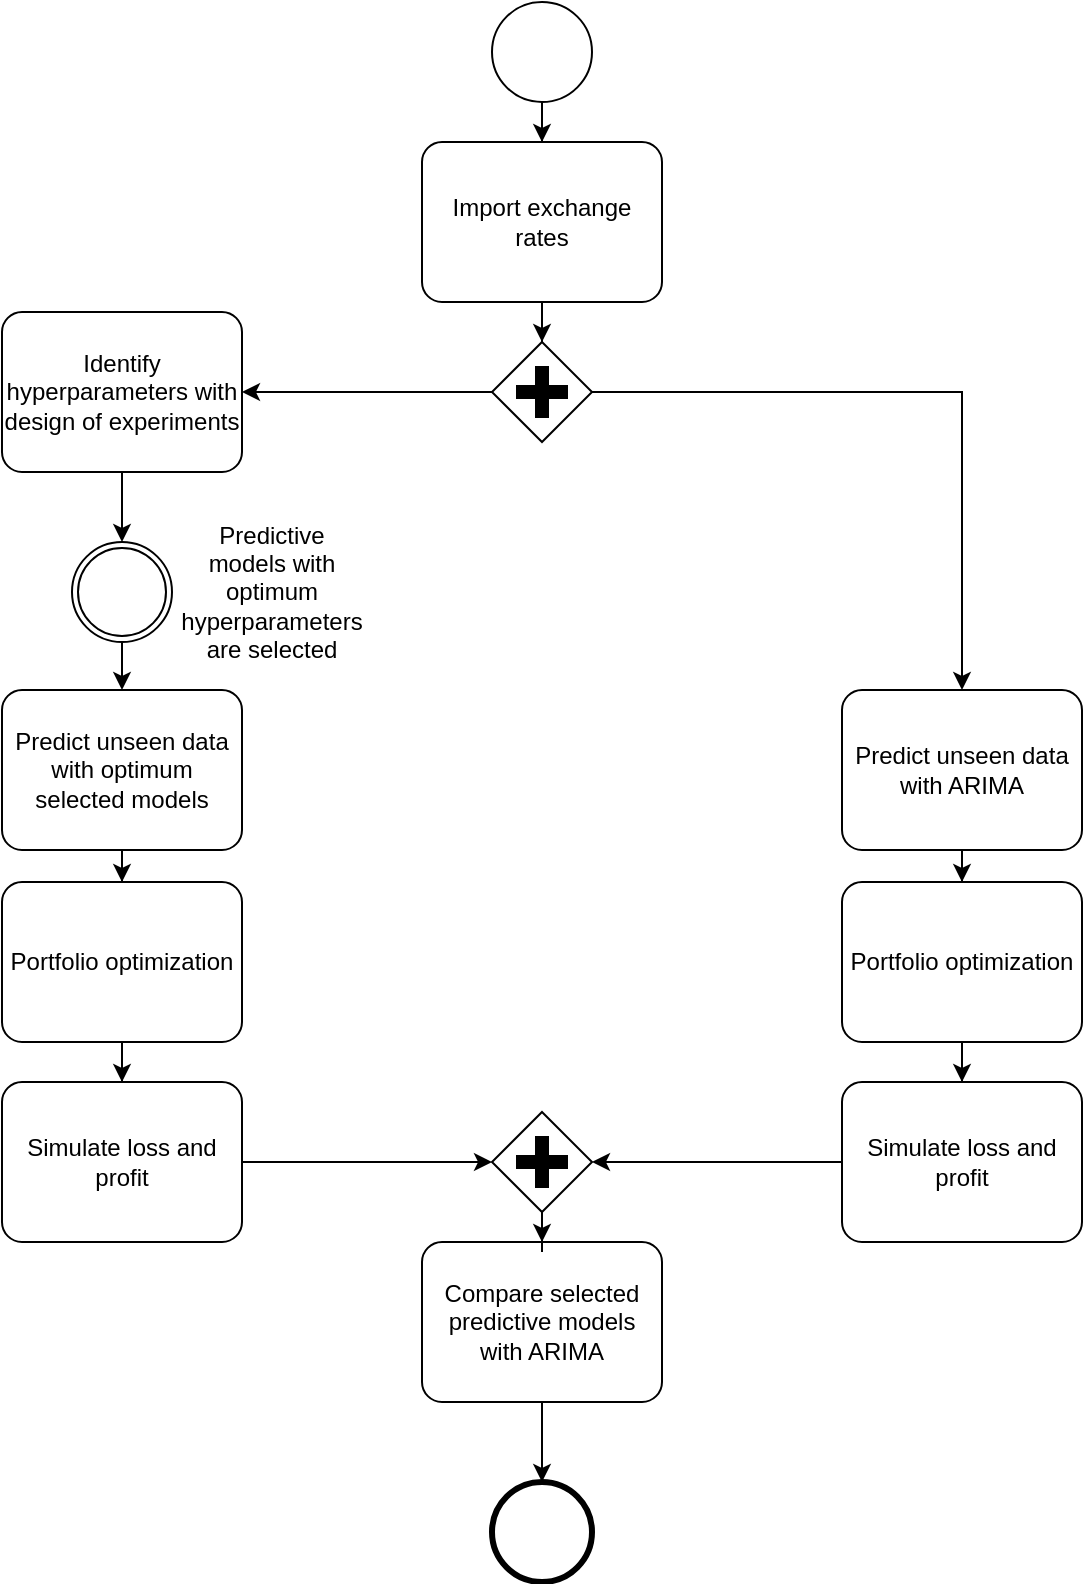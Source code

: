 <mxfile version="20.7.3" type="device" pages="7"><diagram id="QrQqFdtAb0Xxmi0FOvHu" name="applied methodology"><mxGraphModel dx="1050" dy="691" grid="1" gridSize="10" guides="1" tooltips="1" connect="1" arrows="1" fold="1" page="1" pageScale="1" pageWidth="1169" pageHeight="827" math="0" shadow="0"><root><mxCell id="0"/><mxCell id="1" parent="0"/><mxCell id="VbeEl-QgFnVf4zRDtpYP-3" style="edgeStyle=orthogonalEdgeStyle;rounded=0;orthogonalLoop=1;jettySize=auto;html=1;" parent="1" source="VbeEl-QgFnVf4zRDtpYP-1" target="VbeEl-QgFnVf4zRDtpYP-2" edge="1"><mxGeometry relative="1" as="geometry"/></mxCell><mxCell id="VbeEl-QgFnVf4zRDtpYP-1" value="" style="points=[[0.145,0.145,0],[0.5,0,0],[0.855,0.145,0],[1,0.5,0],[0.855,0.855,0],[0.5,1,0],[0.145,0.855,0],[0,0.5,0]];shape=mxgraph.bpmn.event;html=1;verticalLabelPosition=bottom;labelBackgroundColor=#ffffff;verticalAlign=top;align=center;perimeter=ellipsePerimeter;outlineConnect=0;aspect=fixed;outline=standard;symbol=general;" parent="1" vertex="1"><mxGeometry x="560" y="30" width="50" height="50" as="geometry"/></mxCell><mxCell id="VbeEl-QgFnVf4zRDtpYP-31" style="edgeStyle=orthogonalEdgeStyle;rounded=0;orthogonalLoop=1;jettySize=auto;html=1;" parent="1" source="VbeEl-QgFnVf4zRDtpYP-2" target="VbeEl-QgFnVf4zRDtpYP-30" edge="1"><mxGeometry relative="1" as="geometry"/></mxCell><mxCell id="VbeEl-QgFnVf4zRDtpYP-2" value="Import exchange rates" style="points=[[0.25,0,0],[0.5,0,0],[0.75,0,0],[1,0.25,0],[1,0.5,0],[1,0.75,0],[0.75,1,0],[0.5,1,0],[0.25,1,0],[0,0.75,0],[0,0.5,0],[0,0.25,0]];shape=mxgraph.bpmn.task;whiteSpace=wrap;rectStyle=rounded;size=10;taskMarker=abstract;" parent="1" vertex="1"><mxGeometry x="525" y="100" width="120" height="80" as="geometry"/></mxCell><mxCell id="VbeEl-QgFnVf4zRDtpYP-33" style="edgeStyle=orthogonalEdgeStyle;rounded=0;orthogonalLoop=1;jettySize=auto;html=1;" parent="1" source="VbeEl-QgFnVf4zRDtpYP-8" target="VbeEl-QgFnVf4zRDtpYP-15" edge="1"><mxGeometry relative="1" as="geometry"/></mxCell><mxCell id="VbeEl-QgFnVf4zRDtpYP-8" value="Identify hyperparameters with design of experiments" style="points=[[0.25,0,0],[0.5,0,0],[0.75,0,0],[1,0.25,0],[1,0.5,0],[1,0.75,0],[0.75,1,0],[0.5,1,0],[0.25,1,0],[0,0.75,0],[0,0.5,0],[0,0.25,0]];shape=mxgraph.bpmn.task;whiteSpace=wrap;rectStyle=rounded;size=10;taskMarker=abstract;" parent="1" vertex="1"><mxGeometry x="315" y="185" width="120" height="80" as="geometry"/></mxCell><mxCell id="VbeEl-QgFnVf4zRDtpYP-34" style="edgeStyle=orthogonalEdgeStyle;rounded=0;orthogonalLoop=1;jettySize=auto;html=1;" parent="1" source="VbeEl-QgFnVf4zRDtpYP-15" target="VbeEl-QgFnVf4zRDtpYP-18" edge="1"><mxGeometry relative="1" as="geometry"><Array as="points"><mxPoint x="375" y="370"/><mxPoint x="375" y="370"/></Array></mxGeometry></mxCell><mxCell id="VbeEl-QgFnVf4zRDtpYP-15" value="" style="points=[[0.145,0.145,0],[0.5,0,0],[0.855,0.145,0],[1,0.5,0],[0.855,0.855,0],[0.5,1,0],[0.145,0.855,0],[0,0.5,0]];shape=mxgraph.bpmn.event;html=1;verticalLabelPosition=bottom;labelBackgroundColor=#ffffff;verticalAlign=top;align=center;perimeter=ellipsePerimeter;outlineConnect=0;aspect=fixed;outline=throwing;symbol=general;" parent="1" vertex="1"><mxGeometry x="350" y="300" width="50" height="50" as="geometry"/></mxCell><mxCell id="VbeEl-QgFnVf4zRDtpYP-21" value="" style="edgeStyle=orthogonalEdgeStyle;rounded=0;orthogonalLoop=1;jettySize=auto;html=1;" parent="1" source="VbeEl-QgFnVf4zRDtpYP-18" target="VbeEl-QgFnVf4zRDtpYP-20" edge="1"><mxGeometry relative="1" as="geometry"/></mxCell><mxCell id="VbeEl-QgFnVf4zRDtpYP-18" value="Predict unseen data&#10;with optimum selected models" style="points=[[0.25,0,0],[0.5,0,0],[0.75,0,0],[1,0.25,0],[1,0.5,0],[1,0.75,0],[0.75,1,0],[0.5,1,0],[0.25,1,0],[0,0.75,0],[0,0.5,0],[0,0.25,0]];shape=mxgraph.bpmn.task;whiteSpace=wrap;rectStyle=rounded;size=10;taskMarker=abstract;" parent="1" vertex="1"><mxGeometry x="315" y="374" width="120" height="80" as="geometry"/></mxCell><mxCell id="VbeEl-QgFnVf4zRDtpYP-23" value="" style="edgeStyle=orthogonalEdgeStyle;rounded=0;orthogonalLoop=1;jettySize=auto;html=1;" parent="1" source="VbeEl-QgFnVf4zRDtpYP-20" target="VbeEl-QgFnVf4zRDtpYP-22" edge="1"><mxGeometry relative="1" as="geometry"/></mxCell><mxCell id="VbeEl-QgFnVf4zRDtpYP-20" value="Portfolio optimization" style="points=[[0.25,0,0],[0.5,0,0],[0.75,0,0],[1,0.25,0],[1,0.5,0],[1,0.75,0],[0.75,1,0],[0.5,1,0],[0.25,1,0],[0,0.75,0],[0,0.5,0],[0,0.25,0]];shape=mxgraph.bpmn.task;whiteSpace=wrap;rectStyle=rounded;size=10;taskMarker=abstract;" parent="1" vertex="1"><mxGeometry x="315" y="470" width="120" height="80" as="geometry"/></mxCell><mxCell id="VbeEl-QgFnVf4zRDtpYP-53" style="edgeStyle=orthogonalEdgeStyle;rounded=0;orthogonalLoop=1;jettySize=auto;html=1;entryX=0;entryY=0.5;entryDx=0;entryDy=0;entryPerimeter=0;" parent="1" source="VbeEl-QgFnVf4zRDtpYP-22" target="VbeEl-QgFnVf4zRDtpYP-44" edge="1"><mxGeometry relative="1" as="geometry"/></mxCell><mxCell id="VbeEl-QgFnVf4zRDtpYP-22" value="Simulate loss and profit" style="points=[[0.25,0,0],[0.5,0,0],[0.75,0,0],[1,0.25,0],[1,0.5,0],[1,0.75,0],[0.75,1,0],[0.5,1,0],[0.25,1,0],[0,0.75,0],[0,0.5,0],[0,0.25,0]];shape=mxgraph.bpmn.task;whiteSpace=wrap;rectStyle=rounded;size=10;taskMarker=abstract;" parent="1" vertex="1"><mxGeometry x="315" y="570" width="120" height="80" as="geometry"/></mxCell><mxCell id="VbeEl-QgFnVf4zRDtpYP-50" style="edgeStyle=orthogonalEdgeStyle;rounded=0;orthogonalLoop=1;jettySize=auto;html=1;" parent="1" source="VbeEl-QgFnVf4zRDtpYP-26" target="VbeEl-QgFnVf4zRDtpYP-49" edge="1"><mxGeometry relative="1" as="geometry"/></mxCell><mxCell id="VbeEl-QgFnVf4zRDtpYP-26" value="Compare selected predictive models with ARIMA" style="points=[[0.25,0,0],[0.5,0,0],[0.75,0,0],[1,0.25,0],[1,0.5,0],[1,0.75,0],[0.75,1,0],[0.5,1,0],[0.25,1,0],[0,0.75,0],[0,0.5,0],[0,0.25,0]];shape=mxgraph.bpmn.task;whiteSpace=wrap;rectStyle=rounded;size=10;taskMarker=abstract;" parent="1" vertex="1"><mxGeometry x="525" y="650" width="120" height="80" as="geometry"/></mxCell><mxCell id="VbeEl-QgFnVf4zRDtpYP-32" style="edgeStyle=orthogonalEdgeStyle;rounded=0;orthogonalLoop=1;jettySize=auto;html=1;entryX=1;entryY=0.5;entryDx=0;entryDy=0;entryPerimeter=0;" parent="1" source="VbeEl-QgFnVf4zRDtpYP-30" target="VbeEl-QgFnVf4zRDtpYP-8" edge="1"><mxGeometry relative="1" as="geometry"/></mxCell><mxCell id="VbeEl-QgFnVf4zRDtpYP-38" style="edgeStyle=orthogonalEdgeStyle;rounded=0;orthogonalLoop=1;jettySize=auto;html=1;" parent="1" source="VbeEl-QgFnVf4zRDtpYP-30" target="VbeEl-QgFnVf4zRDtpYP-37" edge="1"><mxGeometry relative="1" as="geometry"/></mxCell><mxCell id="VbeEl-QgFnVf4zRDtpYP-30" value="" style="points=[[0.25,0.25,0],[0.5,0,0],[0.75,0.25,0],[1,0.5,0],[0.75,0.75,0],[0.5,1,0],[0.25,0.75,0],[0,0.5,0]];shape=mxgraph.bpmn.gateway2;html=1;verticalLabelPosition=bottom;labelBackgroundColor=#ffffff;verticalAlign=top;align=center;perimeter=rhombusPerimeter;outlineConnect=0;outline=none;symbol=none;gwType=parallel;" parent="1" vertex="1"><mxGeometry x="560" y="200" width="50" height="50" as="geometry"/></mxCell><mxCell id="VbeEl-QgFnVf4zRDtpYP-42" style="edgeStyle=orthogonalEdgeStyle;rounded=0;orthogonalLoop=1;jettySize=auto;html=1;entryX=0.5;entryY=0;entryDx=0;entryDy=0;entryPerimeter=0;" parent="1" source="VbeEl-QgFnVf4zRDtpYP-37" target="VbeEl-QgFnVf4zRDtpYP-39" edge="1"><mxGeometry relative="1" as="geometry"/></mxCell><mxCell id="VbeEl-QgFnVf4zRDtpYP-37" value="Predict unseen data with ARIMA" style="points=[[0.25,0,0],[0.5,0,0],[0.75,0,0],[1,0.25,0],[1,0.5,0],[1,0.75,0],[0.75,1,0],[0.5,1,0],[0.25,1,0],[0,0.75,0],[0,0.5,0],[0,0.25,0]];shape=mxgraph.bpmn.task;whiteSpace=wrap;rectStyle=rounded;size=10;taskMarker=abstract;" parent="1" vertex="1"><mxGeometry x="735" y="374" width="120" height="80" as="geometry"/></mxCell><mxCell id="VbeEl-QgFnVf4zRDtpYP-43" style="edgeStyle=orthogonalEdgeStyle;rounded=0;orthogonalLoop=1;jettySize=auto;html=1;entryX=0.5;entryY=0;entryDx=0;entryDy=0;entryPerimeter=0;" parent="1" source="VbeEl-QgFnVf4zRDtpYP-39" target="VbeEl-QgFnVf4zRDtpYP-40" edge="1"><mxGeometry relative="1" as="geometry"/></mxCell><mxCell id="VbeEl-QgFnVf4zRDtpYP-39" value="Portfolio optimization" style="points=[[0.25,0,0],[0.5,0,0],[0.75,0,0],[1,0.25,0],[1,0.5,0],[1,0.75,0],[0.75,1,0],[0.5,1,0],[0.25,1,0],[0,0.75,0],[0,0.5,0],[0,0.25,0]];shape=mxgraph.bpmn.task;whiteSpace=wrap;rectStyle=rounded;size=10;taskMarker=abstract;" parent="1" vertex="1"><mxGeometry x="735" y="470" width="120" height="80" as="geometry"/></mxCell><mxCell id="VbeEl-QgFnVf4zRDtpYP-54" style="edgeStyle=orthogonalEdgeStyle;rounded=0;orthogonalLoop=1;jettySize=auto;html=1;entryX=1;entryY=0.5;entryDx=0;entryDy=0;entryPerimeter=0;" parent="1" source="VbeEl-QgFnVf4zRDtpYP-40" target="VbeEl-QgFnVf4zRDtpYP-44" edge="1"><mxGeometry relative="1" as="geometry"/></mxCell><mxCell id="VbeEl-QgFnVf4zRDtpYP-40" value="Simulate loss and profit" style="points=[[0.25,0,0],[0.5,0,0],[0.75,0,0],[1,0.25,0],[1,0.5,0],[1,0.75,0],[0.75,1,0],[0.5,1,0],[0.25,1,0],[0,0.75,0],[0,0.5,0],[0,0.25,0]];shape=mxgraph.bpmn.task;whiteSpace=wrap;rectStyle=rounded;size=10;taskMarker=abstract;" parent="1" vertex="1"><mxGeometry x="735" y="570" width="120" height="80" as="geometry"/></mxCell><mxCell id="VbeEl-QgFnVf4zRDtpYP-47" style="edgeStyle=orthogonalEdgeStyle;rounded=0;orthogonalLoop=1;jettySize=auto;html=1;" parent="1" source="VbeEl-QgFnVf4zRDtpYP-44" target="VbeEl-QgFnVf4zRDtpYP-26" edge="1"><mxGeometry relative="1" as="geometry"/></mxCell><mxCell id="VbeEl-QgFnVf4zRDtpYP-44" value="" style="points=[[0.25,0.25,0],[0.5,0,0],[0.75,0.25,0],[1,0.5,0],[0.75,0.75,0],[0.5,1,0],[0.25,0.75,0],[0,0.5,0]];shape=mxgraph.bpmn.gateway2;html=1;verticalLabelPosition=bottom;labelBackgroundColor=#ffffff;verticalAlign=top;align=center;perimeter=rhombusPerimeter;outlineConnect=0;outline=none;symbol=none;gwType=parallel;" parent="1" vertex="1"><mxGeometry x="560" y="585" width="50" height="50" as="geometry"/></mxCell><mxCell id="VbeEl-QgFnVf4zRDtpYP-49" value="" style="points=[[0.145,0.145,0],[0.5,0,0],[0.855,0.145,0],[1,0.5,0],[0.855,0.855,0],[0.5,1,0],[0.145,0.855,0],[0,0.5,0]];shape=mxgraph.bpmn.event;html=1;verticalLabelPosition=bottom;labelBackgroundColor=#ffffff;verticalAlign=top;align=center;perimeter=ellipsePerimeter;outlineConnect=0;aspect=fixed;outline=end;symbol=terminate2;" parent="1" vertex="1"><mxGeometry x="560" y="770" width="50" height="50" as="geometry"/></mxCell><mxCell id="VbeEl-QgFnVf4zRDtpYP-55" value="Predictive models with optimum hyperparameters are selected" style="text;html=1;strokeColor=none;fillColor=none;align=center;verticalAlign=middle;whiteSpace=wrap;rounded=0;" parent="1" vertex="1"><mxGeometry x="410" y="310" width="80" height="30" as="geometry"/></mxCell></root></mxGraphModel></diagram><diagram id="G15VwRRdqKd8O69nygft" name="computational graph"><mxGraphModel dx="1278" dy="689" grid="1" gridSize="10" guides="1" tooltips="1" connect="1" arrows="1" fold="1" page="1" pageScale="1" pageWidth="850" pageHeight="1100" math="1" shadow="0"><root><mxCell id="0"/><mxCell id="1" parent="0"/><mxCell id="K8Ok3MtZ93nAgh0i-Eui-5" value="$$f$$" style="edgeStyle=orthogonalEdgeStyle;rounded=0;orthogonalLoop=1;jettySize=auto;html=1;align=center;fontSize=11;" parent="1" source="K8Ok3MtZ93nAgh0i-Eui-1" target="K8Ok3MtZ93nAgh0i-Eui-4" edge="1"><mxGeometry x="-0.021" y="25" relative="1" as="geometry"><mxPoint as="offset"/></mxGeometry></mxCell><mxCell id="z8VMd9YJbzjLKyBWOcfo-6" value="$$f'$$" style="edgeStyle=orthogonalEdgeStyle;rounded=0;orthogonalLoop=1;jettySize=auto;html=1;fontSize=11;" parent="1" source="K8Ok3MtZ93nAgh0i-Eui-1" target="z8VMd9YJbzjLKyBWOcfo-5" edge="1"><mxGeometry relative="1" as="geometry"/></mxCell><mxCell id="K8Ok3MtZ93nAgh0i-Eui-1" value="w" style="ellipse;whiteSpace=wrap;html=1;aspect=fixed;align=center;fontSize=11;" parent="1" vertex="1"><mxGeometry x="180" y="910" width="80" height="80" as="geometry"/></mxCell><mxCell id="K8Ok3MtZ93nAgh0i-Eui-7" value="$$f$$" style="edgeStyle=orthogonalEdgeStyle;rounded=0;orthogonalLoop=1;jettySize=auto;html=1;align=center;fontSize=11;" parent="1" source="K8Ok3MtZ93nAgh0i-Eui-4" target="K8Ok3MtZ93nAgh0i-Eui-6" edge="1"><mxGeometry x="-0.069" y="25" relative="1" as="geometry"><mxPoint as="offset"/></mxGeometry></mxCell><mxCell id="z8VMd9YJbzjLKyBWOcfo-4" value="$$f'$$" style="edgeStyle=orthogonalEdgeStyle;rounded=0;orthogonalLoop=1;jettySize=auto;html=1;fontSize=11;" parent="1" source="K8Ok3MtZ93nAgh0i-Eui-4" target="z8VMd9YJbzjLKyBWOcfo-3" edge="1"><mxGeometry relative="1" as="geometry"/></mxCell><mxCell id="K8Ok3MtZ93nAgh0i-Eui-4" value="x" style="ellipse;whiteSpace=wrap;html=1;aspect=fixed;align=center;fontSize=11;" parent="1" vertex="1"><mxGeometry x="180" y="777" width="80" height="80" as="geometry"/></mxCell><mxCell id="K8Ok3MtZ93nAgh0i-Eui-9" value="$$f$$" style="edgeStyle=orthogonalEdgeStyle;rounded=0;orthogonalLoop=1;jettySize=auto;html=1;align=center;fontSize=11;" parent="1" source="K8Ok3MtZ93nAgh0i-Eui-6" target="K8Ok3MtZ93nAgh0i-Eui-8" edge="1"><mxGeometry x="0.021" y="25" relative="1" as="geometry"><mxPoint y="-1" as="offset"/></mxGeometry></mxCell><mxCell id="z8VMd9YJbzjLKyBWOcfo-2" value="$$f'$$" style="edgeStyle=orthogonalEdgeStyle;rounded=0;orthogonalLoop=1;jettySize=auto;html=1;fontSize=11;" parent="1" source="K8Ok3MtZ93nAgh0i-Eui-6" target="z8VMd9YJbzjLKyBWOcfo-1" edge="1"><mxGeometry relative="1" as="geometry"/></mxCell><mxCell id="K8Ok3MtZ93nAgh0i-Eui-6" value="y" style="ellipse;whiteSpace=wrap;html=1;aspect=fixed;align=center;fontSize=11;" parent="1" vertex="1"><mxGeometry x="180" y="643" width="80" height="80" as="geometry"/></mxCell><mxCell id="K8Ok3MtZ93nAgh0i-Eui-8" value="z" style="ellipse;whiteSpace=wrap;html=1;aspect=fixed;align=center;fontSize=11;" parent="1" vertex="1"><mxGeometry x="180" y="510" width="80" height="80" as="geometry"/></mxCell><mxCell id="z8VMd9YJbzjLKyBWOcfo-9" value="" style="rounded=0;orthogonalLoop=1;jettySize=auto;html=1;entryX=0;entryY=0;entryDx=0;entryDy=0;fontSize=11;" parent="1" source="z8VMd9YJbzjLKyBWOcfo-1" target="z8VMd9YJbzjLKyBWOcfo-7" edge="1"><mxGeometry x="-0.002" y="-2" relative="1" as="geometry"><mxPoint as="offset"/></mxGeometry></mxCell><mxCell id="z8VMd9YJbzjLKyBWOcfo-1" value="$$\frac{\partial z}{\partial y}$$" style="ellipse;whiteSpace=wrap;html=1;aspect=fixed;align=center;fontSize=11;" parent="1" vertex="1"><mxGeometry x="340" y="643" width="80" height="80" as="geometry"/></mxCell><mxCell id="z8VMd9YJbzjLKyBWOcfo-8" value="" style="edgeStyle=orthogonalEdgeStyle;rounded=0;orthogonalLoop=1;jettySize=auto;html=1;fontSize=11;" parent="1" source="z8VMd9YJbzjLKyBWOcfo-3" target="z8VMd9YJbzjLKyBWOcfo-7" edge="1"><mxGeometry relative="1" as="geometry"><mxPoint as="offset"/></mxGeometry></mxCell><mxCell id="z8VMd9YJbzjLKyBWOcfo-3" value="$$\frac{\partial y}{\partial x}$$" style="ellipse;whiteSpace=wrap;html=1;aspect=fixed;align=center;fontSize=11;" parent="1" vertex="1"><mxGeometry x="340" y="777" width="80" height="80" as="geometry"/></mxCell><mxCell id="z8VMd9YJbzjLKyBWOcfo-13" value="" style="edgeStyle=none;rounded=0;orthogonalLoop=1;jettySize=auto;html=1;fontSize=11;" parent="1" source="z8VMd9YJbzjLKyBWOcfo-5" target="z8VMd9YJbzjLKyBWOcfo-12" edge="1"><mxGeometry relative="1" as="geometry"/></mxCell><mxCell id="z8VMd9YJbzjLKyBWOcfo-5" value="$$\frac{\partial x}{\partial w}$$" style="ellipse;whiteSpace=wrap;html=1;aspect=fixed;align=center;fontSize=11;" parent="1" vertex="1"><mxGeometry x="340" y="910" width="80" height="80" as="geometry"/></mxCell><mxCell id="z8VMd9YJbzjLKyBWOcfo-14" value="" style="edgeStyle=none;rounded=0;orthogonalLoop=1;jettySize=auto;html=1;fontSize=11;" parent="1" source="z8VMd9YJbzjLKyBWOcfo-7" target="z8VMd9YJbzjLKyBWOcfo-12" edge="1"><mxGeometry relative="1" as="geometry"/></mxCell><mxCell id="z8VMd9YJbzjLKyBWOcfo-7" value="$$\frac{\partial z}{\partial x}$$" style="ellipse;whiteSpace=wrap;html=1;aspect=fixed;align=center;fontSize=11;" parent="1" vertex="1"><mxGeometry x="500" y="777" width="80" height="80" as="geometry"/></mxCell><mxCell id="z8VMd9YJbzjLKyBWOcfo-12" value="$$\frac{\partial z}{\partial w}$$" style="ellipse;whiteSpace=wrap;html=1;aspect=fixed;align=center;fontSize=11;" parent="1" vertex="1"><mxGeometry x="500" y="910" width="80" height="80" as="geometry"/></mxCell><mxCell id="z8VMd9YJbzjLKyBWOcfo-15" value="$$\times$$" style="text;fontSize=11;align=center;spacing=0;html=1;whiteSpace=wrap;" parent="1" vertex="1"><mxGeometry x="460" y="777" width="30" height="40" as="geometry"/></mxCell><mxCell id="z8VMd9YJbzjLKyBWOcfo-17" value="$$\times$$" style="text;fontSize=11;align=center;spacing=0;html=1;whiteSpace=wrap;" parent="1" vertex="1"><mxGeometry x="480" y="890" width="30" height="40" as="geometry"/></mxCell></root></mxGraphModel></diagram><diagram name="output_layer_return_prediction" id="yQ5Awkl2yhX1N461bJZT"><mxGraphModel dx="1278" dy="689" grid="1" gridSize="10" guides="1" tooltips="1" connect="1" arrows="1" fold="1" page="1" pageScale="1" pageWidth="827" pageHeight="583" math="1" shadow="0"><root><mxCell id="cfu6QZqBPzlK6XY0Kzs_-0"/><mxCell id="cfu6QZqBPzlK6XY0Kzs_-1" parent="cfu6QZqBPzlK6XY0Kzs_-0"/><mxCell id="IWi5rZknUEBo_fUMPmPN-44" value="$$o_{1}$$" style="rounded=0;whiteSpace=wrap;html=1;fontFamily=Times New Roman;" parent="cfu6QZqBPzlK6XY0Kzs_-1" vertex="1"><mxGeometry x="73" y="140" width="60" height="30" as="geometry"/></mxCell><mxCell id="IWi5rZknUEBo_fUMPmPN-45" style="edgeStyle=orthogonalEdgeStyle;rounded=0;orthogonalLoop=1;jettySize=auto;html=1;dashed=1;endArrow=none;endFill=0;fontFamily=Times New Roman;" parent="cfu6QZqBPzlK6XY0Kzs_-1" source="IWi5rZknUEBo_fUMPmPN-46" target="IWi5rZknUEBo_fUMPmPN-47" edge="1"><mxGeometry relative="1" as="geometry"/></mxCell><mxCell id="IWi5rZknUEBo_fUMPmPN-46" value="$$o_{2}$$" style="rounded=0;whiteSpace=wrap;html=1;fontFamily=Times New Roman;" parent="cfu6QZqBPzlK6XY0Kzs_-1" vertex="1"><mxGeometry x="73" y="180" width="60" height="30" as="geometry"/></mxCell><mxCell id="IWi5rZknUEBo_fUMPmPN-47" value="$$o_{n}$$" style="rounded=0;whiteSpace=wrap;html=1;fontFamily=Times New Roman;" parent="cfu6QZqBPzlK6XY0Kzs_-1" vertex="1"><mxGeometry x="73" y="262" width="60" height="30" as="geometry"/></mxCell><mxCell id="IWi5rZknUEBo_fUMPmPN-48" value="Observations" style="text;strokeColor=none;fillColor=none;html=1;fontSize=12;fontStyle=1;verticalAlign=middle;align=center;rotation=-90;fontFamily=Times New Roman;" parent="cfu6QZqBPzlK6XY0Kzs_-1" vertex="1"><mxGeometry x="-7" y="195" width="100" height="40" as="geometry"/></mxCell><mxCell id="IWi5rZknUEBo_fUMPmPN-49" style="edgeStyle=orthogonalEdgeStyle;rounded=0;orthogonalLoop=1;jettySize=auto;html=1;dashed=1;fontFamily=Times New Roman;endArrow=none;endFill=0;" parent="cfu6QZqBPzlK6XY0Kzs_-1" source="IWi5rZknUEBo_fUMPmPN-50" target="IWi5rZknUEBo_fUMPmPN-64" edge="1"><mxGeometry relative="1" as="geometry"/></mxCell><mxCell id="IWi5rZknUEBo_fUMPmPN-50" value="return vector" style="rounded=0;whiteSpace=wrap;html=1;fontFamily=Times New Roman;" parent="cfu6QZqBPzlK6XY0Kzs_-1" vertex="1"><mxGeometry x="146" y="140" width="124" height="30" as="geometry"/></mxCell><mxCell id="IWi5rZknUEBo_fUMPmPN-51" style="edgeStyle=orthogonalEdgeStyle;rounded=0;orthogonalLoop=1;jettySize=auto;html=1;dashed=1;endArrow=none;endFill=0;fontFamily=Times New Roman;" parent="cfu6QZqBPzlK6XY0Kzs_-1" source="IWi5rZknUEBo_fUMPmPN-53" target="IWi5rZknUEBo_fUMPmPN-55" edge="1"><mxGeometry relative="1" as="geometry"/></mxCell><mxCell id="IWi5rZknUEBo_fUMPmPN-52" style="edgeStyle=orthogonalEdgeStyle;rounded=0;orthogonalLoop=1;jettySize=auto;html=1;dashed=1;fontFamily=Times New Roman;endArrow=none;endFill=0;" parent="cfu6QZqBPzlK6XY0Kzs_-1" source="IWi5rZknUEBo_fUMPmPN-53" target="IWi5rZknUEBo_fUMPmPN-66" edge="1"><mxGeometry relative="1" as="geometry"/></mxCell><mxCell id="IWi5rZknUEBo_fUMPmPN-53" value="return vector" style="rounded=0;whiteSpace=wrap;html=1;fontFamily=Times New Roman;" parent="cfu6QZqBPzlK6XY0Kzs_-1" vertex="1"><mxGeometry x="146" y="180" width="124" height="30" as="geometry"/></mxCell><mxCell id="IWi5rZknUEBo_fUMPmPN-54" style="edgeStyle=orthogonalEdgeStyle;rounded=0;orthogonalLoop=1;jettySize=auto;html=1;dashed=1;fontFamily=Times New Roman;endArrow=none;endFill=0;" parent="cfu6QZqBPzlK6XY0Kzs_-1" source="IWi5rZknUEBo_fUMPmPN-55" target="IWi5rZknUEBo_fUMPmPN-67" edge="1"><mxGeometry relative="1" as="geometry"/></mxCell><mxCell id="IWi5rZknUEBo_fUMPmPN-55" value="return vector" style="rounded=0;whiteSpace=wrap;html=1;fontFamily=Times New Roman;" parent="cfu6QZqBPzlK6XY0Kzs_-1" vertex="1"><mxGeometry x="146" y="262" width="124" height="30" as="geometry"/></mxCell><mxCell id="IWi5rZknUEBo_fUMPmPN-56" style="edgeStyle=orthogonalEdgeStyle;rounded=0;orthogonalLoop=1;jettySize=auto;html=1;dashed=1;fontFamily=Times New Roman;endArrow=none;endFill=0;" parent="cfu6QZqBPzlK6XY0Kzs_-1" source="IWi5rZknUEBo_fUMPmPN-57" target="IWi5rZknUEBo_fUMPmPN-62" edge="1"><mxGeometry relative="1" as="geometry"/></mxCell><mxCell id="IWi5rZknUEBo_fUMPmPN-57" value="$$\mathbfit{e}$$" style="rounded=0;whiteSpace=wrap;html=1;fontFamily=Times New Roman;" parent="cfu6QZqBPzlK6XY0Kzs_-1" vertex="1"><mxGeometry x="146" y="102" width="124" height="30" as="geometry"/></mxCell><mxCell id="IWi5rZknUEBo_fUMPmPN-58" value="Exchange rates" style="text;strokeColor=none;fillColor=none;html=1;fontSize=12;fontStyle=1;verticalAlign=middle;align=right;fontFamily=Times New Roman;" parent="cfu6QZqBPzlK6XY0Kzs_-1" vertex="1"><mxGeometry x="33" y="97" width="100" height="40" as="geometry"/></mxCell><mxCell id="IWi5rZknUEBo_fUMPmPN-60" value="$$\mathbfit{t^{f}}$$" style="rounded=0;whiteSpace=wrap;html=1;fontFamily=Times New Roman;fontStyle=0" parent="cfu6QZqBPzlK6XY0Kzs_-1" vertex="1"><mxGeometry x="146" y="62" width="284" height="30" as="geometry"/></mxCell><mxCell id="IWi5rZknUEBo_fUMPmPN-61" value="Forward time steps" style="text;strokeColor=none;fillColor=none;html=1;fontSize=12;fontStyle=1;verticalAlign=middle;align=right;fontFamily=Times New Roman;" parent="cfu6QZqBPzlK6XY0Kzs_-1" vertex="1"><mxGeometry x="33" y="57" width="100" height="40" as="geometry"/></mxCell><mxCell id="IWi5rZknUEBo_fUMPmPN-62" value="$$\mathbfit{e}$$" style="rounded=0;whiteSpace=wrap;html=1;fontFamily=Times New Roman;" parent="cfu6QZqBPzlK6XY0Kzs_-1" vertex="1"><mxGeometry x="306" y="102" width="124" height="30" as="geometry"/></mxCell><mxCell id="IWi5rZknUEBo_fUMPmPN-64" value="return vector" style="rounded=0;whiteSpace=wrap;html=1;fontFamily=Times New Roman;" parent="cfu6QZqBPzlK6XY0Kzs_-1" vertex="1"><mxGeometry x="306" y="140" width="124" height="30" as="geometry"/></mxCell><mxCell id="IWi5rZknUEBo_fUMPmPN-65" style="edgeStyle=orthogonalEdgeStyle;rounded=0;orthogonalLoop=1;jettySize=auto;html=1;dashed=1;endArrow=none;endFill=0;fontFamily=Times New Roman;" parent="cfu6QZqBPzlK6XY0Kzs_-1" source="IWi5rZknUEBo_fUMPmPN-66" target="IWi5rZknUEBo_fUMPmPN-67" edge="1"><mxGeometry relative="1" as="geometry"/></mxCell><mxCell id="IWi5rZknUEBo_fUMPmPN-66" value="return vector" style="rounded=0;whiteSpace=wrap;html=1;fontFamily=Times New Roman;" parent="cfu6QZqBPzlK6XY0Kzs_-1" vertex="1"><mxGeometry x="306" y="180" width="124" height="30" as="geometry"/></mxCell><mxCell id="IWi5rZknUEBo_fUMPmPN-67" value="return vector" style="rounded=0;whiteSpace=wrap;html=1;fontFamily=Times New Roman;" parent="cfu6QZqBPzlK6XY0Kzs_-1" vertex="1"><mxGeometry x="306" y="262" width="124" height="30" as="geometry"/></mxCell><mxCell id="IWi5rZknUEBo_fUMPmPN-68" value="Negative" style="rounded=0;whiteSpace=wrap;html=1;fontFamily=Times New Roman;" parent="cfu6QZqBPzlK6XY0Kzs_-1" vertex="1"><mxGeometry x="146" y="22" width="284" height="30" as="geometry"/></mxCell><mxCell id="IWi5rZknUEBo_fUMPmPN-69" value="Return signs" style="text;strokeColor=none;fillColor=none;html=1;fontSize=12;fontStyle=1;verticalAlign=middle;align=right;fontFamily=Times New Roman;" parent="cfu6QZqBPzlK6XY0Kzs_-1" vertex="1"><mxGeometry x="33" y="17" width="100" height="40" as="geometry"/></mxCell><mxCell id="IWi5rZknUEBo_fUMPmPN-70" style="edgeStyle=orthogonalEdgeStyle;rounded=0;orthogonalLoop=1;jettySize=auto;html=1;dashed=1;fontFamily=Times New Roman;endArrow=none;endFill=0;" parent="cfu6QZqBPzlK6XY0Kzs_-1" source="IWi5rZknUEBo_fUMPmPN-71" target="IWi5rZknUEBo_fUMPmPN-83" edge="1"><mxGeometry relative="1" as="geometry"/></mxCell><mxCell id="IWi5rZknUEBo_fUMPmPN-71" value="return vector" style="rounded=0;whiteSpace=wrap;html=1;fontFamily=Times New Roman;" parent="cfu6QZqBPzlK6XY0Kzs_-1" vertex="1"><mxGeometry x="450" y="140" width="124" height="30" as="geometry"/></mxCell><mxCell id="IWi5rZknUEBo_fUMPmPN-72" style="edgeStyle=orthogonalEdgeStyle;rounded=0;orthogonalLoop=1;jettySize=auto;html=1;dashed=1;endArrow=none;endFill=0;fontFamily=Times New Roman;" parent="cfu6QZqBPzlK6XY0Kzs_-1" source="IWi5rZknUEBo_fUMPmPN-74" target="IWi5rZknUEBo_fUMPmPN-76" edge="1"><mxGeometry relative="1" as="geometry"/></mxCell><mxCell id="IWi5rZknUEBo_fUMPmPN-73" style="edgeStyle=orthogonalEdgeStyle;rounded=0;orthogonalLoop=1;jettySize=auto;html=1;dashed=1;fontFamily=Times New Roman;endArrow=none;endFill=0;" parent="cfu6QZqBPzlK6XY0Kzs_-1" source="IWi5rZknUEBo_fUMPmPN-74" target="IWi5rZknUEBo_fUMPmPN-85" edge="1"><mxGeometry relative="1" as="geometry"/></mxCell><mxCell id="IWi5rZknUEBo_fUMPmPN-74" value="return vector" style="rounded=0;whiteSpace=wrap;html=1;fontFamily=Times New Roman;" parent="cfu6QZqBPzlK6XY0Kzs_-1" vertex="1"><mxGeometry x="450" y="180" width="124" height="30" as="geometry"/></mxCell><mxCell id="IWi5rZknUEBo_fUMPmPN-75" style="edgeStyle=orthogonalEdgeStyle;rounded=0;orthogonalLoop=1;jettySize=auto;html=1;dashed=1;fontFamily=Times New Roman;endArrow=none;endFill=0;" parent="cfu6QZqBPzlK6XY0Kzs_-1" source="IWi5rZknUEBo_fUMPmPN-76" target="IWi5rZknUEBo_fUMPmPN-86" edge="1"><mxGeometry relative="1" as="geometry"/></mxCell><mxCell id="IWi5rZknUEBo_fUMPmPN-76" value="return vector" style="rounded=0;whiteSpace=wrap;html=1;fontFamily=Times New Roman;" parent="cfu6QZqBPzlK6XY0Kzs_-1" vertex="1"><mxGeometry x="450" y="262" width="124" height="30" as="geometry"/></mxCell><mxCell id="IWi5rZknUEBo_fUMPmPN-77" style="edgeStyle=orthogonalEdgeStyle;rounded=0;orthogonalLoop=1;jettySize=auto;html=1;dashed=1;fontFamily=Times New Roman;endArrow=none;endFill=0;" parent="cfu6QZqBPzlK6XY0Kzs_-1" source="IWi5rZknUEBo_fUMPmPN-78" target="IWi5rZknUEBo_fUMPmPN-81" edge="1"><mxGeometry relative="1" as="geometry"/></mxCell><mxCell id="IWi5rZknUEBo_fUMPmPN-78" value="$$\mathbfit{e}$$" style="rounded=0;whiteSpace=wrap;html=1;fontFamily=Times New Roman;" parent="cfu6QZqBPzlK6XY0Kzs_-1" vertex="1"><mxGeometry x="450" y="102" width="124" height="30" as="geometry"/></mxCell><mxCell id="IWi5rZknUEBo_fUMPmPN-79" style="edgeStyle=orthogonalEdgeStyle;rounded=0;orthogonalLoop=1;jettySize=auto;html=1;entryX=0;entryY=0.5;entryDx=0;entryDy=0;dashed=1;fontFamily=Times New Roman;endArrow=none;endFill=0;" parent="cfu6QZqBPzlK6XY0Kzs_-1" edge="1"><mxGeometry relative="1" as="geometry"><mxPoint x="574" y="77" as="sourcePoint"/></mxGeometry></mxCell><mxCell id="IWi5rZknUEBo_fUMPmPN-81" value="$$\mathbfit{e}$$" style="rounded=0;whiteSpace=wrap;html=1;fontFamily=Times New Roman;" parent="cfu6QZqBPzlK6XY0Kzs_-1" vertex="1"><mxGeometry x="610" y="102" width="124" height="30" as="geometry"/></mxCell><mxCell id="IWi5rZknUEBo_fUMPmPN-83" value="return vector" style="rounded=0;whiteSpace=wrap;html=1;fontFamily=Times New Roman;" parent="cfu6QZqBPzlK6XY0Kzs_-1" vertex="1"><mxGeometry x="610" y="140" width="124" height="30" as="geometry"/></mxCell><mxCell id="IWi5rZknUEBo_fUMPmPN-84" style="edgeStyle=orthogonalEdgeStyle;rounded=0;orthogonalLoop=1;jettySize=auto;html=1;dashed=1;endArrow=none;endFill=0;fontFamily=Times New Roman;" parent="cfu6QZqBPzlK6XY0Kzs_-1" source="IWi5rZknUEBo_fUMPmPN-85" target="IWi5rZknUEBo_fUMPmPN-86" edge="1"><mxGeometry relative="1" as="geometry"/></mxCell><mxCell id="IWi5rZknUEBo_fUMPmPN-85" value="return vector" style="rounded=0;whiteSpace=wrap;html=1;fontFamily=Times New Roman;" parent="cfu6QZqBPzlK6XY0Kzs_-1" vertex="1"><mxGeometry x="610" y="180" width="124" height="30" as="geometry"/></mxCell><mxCell id="IWi5rZknUEBo_fUMPmPN-86" value="return vector" style="rounded=0;whiteSpace=wrap;html=1;fontFamily=Times New Roman;" parent="cfu6QZqBPzlK6XY0Kzs_-1" vertex="1"><mxGeometry x="610" y="262" width="124" height="30" as="geometry"/></mxCell><mxCell id="IWi5rZknUEBo_fUMPmPN-87" value="Positive" style="rounded=0;whiteSpace=wrap;html=1;fontFamily=Times New Roman;" parent="cfu6QZqBPzlK6XY0Kzs_-1" vertex="1"><mxGeometry x="450" y="22" width="284" height="30" as="geometry"/></mxCell><mxCell id="3dsW4E_moGdIjzItLHU8-0" value="$$\mathbfit{t^{f}}$$" style="rounded=0;whiteSpace=wrap;html=1;fontFamily=Times New Roman;fontStyle=0" parent="cfu6QZqBPzlK6XY0Kzs_-1" vertex="1"><mxGeometry x="450" y="62" width="284" height="30" as="geometry"/></mxCell></root></mxGraphModel></diagram><diagram id="d2EJQRT8hXQzE5npTdXx" name="output_layer_ranking_prediction"><mxGraphModel dx="931" dy="358" grid="1" gridSize="10" guides="1" tooltips="1" connect="1" arrows="1" fold="1" page="1" pageScale="1" pageWidth="827" pageHeight="583" math="1" shadow="0"><root><mxCell id="0"/><mxCell id="1" parent="0"/><mxCell id="vCyWli6d-I7FHAqiO1ot-5" value="$$o_{1}$$" style="rounded=0;whiteSpace=wrap;html=1;fontFamily=Times New Roman;" vertex="1" parent="1"><mxGeometry x="63" y="130" width="60" height="30" as="geometry"/></mxCell><mxCell id="vCyWli6d-I7FHAqiO1ot-6" style="edgeStyle=orthogonalEdgeStyle;rounded=0;orthogonalLoop=1;jettySize=auto;html=1;dashed=1;endArrow=none;endFill=0;fontFamily=Times New Roman;" edge="1" parent="1" source="vCyWli6d-I7FHAqiO1ot-7" target="vCyWli6d-I7FHAqiO1ot-8"><mxGeometry relative="1" as="geometry"/></mxCell><mxCell id="vCyWli6d-I7FHAqiO1ot-7" value="$$o_{2}$$" style="rounded=0;whiteSpace=wrap;html=1;fontFamily=Times New Roman;" vertex="1" parent="1"><mxGeometry x="63" y="170" width="60" height="30" as="geometry"/></mxCell><mxCell id="vCyWli6d-I7FHAqiO1ot-8" value="$$o_{n}$$" style="rounded=0;whiteSpace=wrap;html=1;fontFamily=Times New Roman;" vertex="1" parent="1"><mxGeometry x="63" y="252" width="60" height="30" as="geometry"/></mxCell><mxCell id="vCyWli6d-I7FHAqiO1ot-11" value="Observations" style="text;strokeColor=none;fillColor=none;html=1;fontSize=12;fontStyle=1;verticalAlign=middle;align=center;rotation=-90;fontFamily=Times New Roman;" vertex="1" parent="1"><mxGeometry x="-17" y="185" width="100" height="40" as="geometry"/></mxCell><mxCell id="QRWa5sIB2MqylnQKH4-n-6" style="edgeStyle=orthogonalEdgeStyle;rounded=0;orthogonalLoop=1;jettySize=auto;html=1;dashed=1;fontFamily=Times New Roman;endArrow=none;endFill=0;" edge="1" parent="1" source="vCyWli6d-I7FHAqiO1ot-13" target="QRWa5sIB2MqylnQKH4-n-2"><mxGeometry relative="1" as="geometry"/></mxCell><mxCell id="vCyWli6d-I7FHAqiO1ot-13" value="ranking vector" style="rounded=0;whiteSpace=wrap;html=1;fontFamily=Times New Roman;" vertex="1" parent="1"><mxGeometry x="136" y="130" width="124" height="30" as="geometry"/></mxCell><mxCell id="vCyWli6d-I7FHAqiO1ot-14" style="edgeStyle=orthogonalEdgeStyle;rounded=0;orthogonalLoop=1;jettySize=auto;html=1;dashed=1;endArrow=none;endFill=0;fontFamily=Times New Roman;" edge="1" parent="1" source="vCyWli6d-I7FHAqiO1ot-16" target="vCyWli6d-I7FHAqiO1ot-18"><mxGeometry relative="1" as="geometry"/></mxCell><mxCell id="QRWa5sIB2MqylnQKH4-n-7" style="edgeStyle=orthogonalEdgeStyle;rounded=0;orthogonalLoop=1;jettySize=auto;html=1;dashed=1;fontFamily=Times New Roman;endArrow=none;endFill=0;" edge="1" parent="1" source="vCyWli6d-I7FHAqiO1ot-16" target="QRWa5sIB2MqylnQKH4-n-4"><mxGeometry relative="1" as="geometry"/></mxCell><mxCell id="vCyWli6d-I7FHAqiO1ot-16" value="ranking vector" style="rounded=0;whiteSpace=wrap;html=1;fontFamily=Times New Roman;" vertex="1" parent="1"><mxGeometry x="136" y="170" width="124" height="30" as="geometry"/></mxCell><mxCell id="QRWa5sIB2MqylnQKH4-n-8" style="edgeStyle=orthogonalEdgeStyle;rounded=0;orthogonalLoop=1;jettySize=auto;html=1;dashed=1;fontFamily=Times New Roman;endArrow=none;endFill=0;" edge="1" parent="1" source="vCyWli6d-I7FHAqiO1ot-18" target="QRWa5sIB2MqylnQKH4-n-5"><mxGeometry relative="1" as="geometry"/></mxCell><mxCell id="vCyWli6d-I7FHAqiO1ot-18" value="ranking vector" style="rounded=0;whiteSpace=wrap;html=1;fontFamily=Times New Roman;" vertex="1" parent="1"><mxGeometry x="136" y="252" width="124" height="30" as="geometry"/></mxCell><mxCell id="kzJYM8zL5JwF5f9W5ik6-3" style="edgeStyle=orthogonalEdgeStyle;rounded=0;orthogonalLoop=1;jettySize=auto;html=1;dashed=1;fontFamily=Times New Roman;endArrow=none;endFill=0;" edge="1" parent="1" source="vCyWli6d-I7FHAqiO1ot-20" target="kzJYM8zL5JwF5f9W5ik6-2"><mxGeometry relative="1" as="geometry"/></mxCell><mxCell id="vCyWli6d-I7FHAqiO1ot-20" value="$$\mathbfit{e}$$" style="rounded=0;whiteSpace=wrap;html=1;fontFamily=Times New Roman;" vertex="1" parent="1"><mxGeometry x="136" y="92" width="124" height="30" as="geometry"/></mxCell><mxCell id="vCyWli6d-I7FHAqiO1ot-21" value="Exchange rates" style="text;strokeColor=none;fillColor=none;html=1;fontSize=12;fontStyle=1;verticalAlign=middle;align=right;fontFamily=Times New Roman;" vertex="1" parent="1"><mxGeometry x="23" y="87" width="100" height="40" as="geometry"/></mxCell><mxCell id="vCyWli6d-I7FHAqiO1ot-23" value="$$\mathbfit{t^{f}}$$" style="rounded=0;whiteSpace=wrap;html=1;fontFamily=Times New Roman;fontStyle=0" vertex="1" parent="1"><mxGeometry x="136" y="52" width="284" height="30" as="geometry"/></mxCell><mxCell id="vCyWli6d-I7FHAqiO1ot-24" value="Forward time steps" style="text;strokeColor=none;fillColor=none;html=1;fontSize=12;fontStyle=1;verticalAlign=middle;align=right;fontFamily=Times New Roman;" vertex="1" parent="1"><mxGeometry x="23" y="47" width="100" height="40" as="geometry"/></mxCell><mxCell id="kzJYM8zL5JwF5f9W5ik6-2" value="$$\mathbfit{e}$$" style="rounded=0;whiteSpace=wrap;html=1;fontFamily=Times New Roman;" vertex="1" parent="1"><mxGeometry x="296" y="92" width="124" height="30" as="geometry"/></mxCell><mxCell id="QRWa5sIB2MqylnQKH4-n-2" value="ranking vector" style="rounded=0;whiteSpace=wrap;html=1;fontFamily=Times New Roman;" vertex="1" parent="1"><mxGeometry x="296" y="130" width="124" height="30" as="geometry"/></mxCell><mxCell id="QRWa5sIB2MqylnQKH4-n-3" style="edgeStyle=orthogonalEdgeStyle;rounded=0;orthogonalLoop=1;jettySize=auto;html=1;dashed=1;endArrow=none;endFill=0;fontFamily=Times New Roman;" edge="1" parent="1" source="QRWa5sIB2MqylnQKH4-n-4" target="QRWa5sIB2MqylnQKH4-n-5"><mxGeometry relative="1" as="geometry"/></mxCell><mxCell id="QRWa5sIB2MqylnQKH4-n-4" value="ranking vector" style="rounded=0;whiteSpace=wrap;html=1;fontFamily=Times New Roman;" vertex="1" parent="1"><mxGeometry x="296" y="170" width="124" height="30" as="geometry"/></mxCell><mxCell id="QRWa5sIB2MqylnQKH4-n-5" value="ranking vector" style="rounded=0;whiteSpace=wrap;html=1;fontFamily=Times New Roman;" vertex="1" parent="1"><mxGeometry x="296" y="252" width="124" height="30" as="geometry"/></mxCell><mxCell id="qEHCLYGiJ70cQf4KAgGH-1" value="Negative" style="rounded=0;whiteSpace=wrap;html=1;fontFamily=Times New Roman;" vertex="1" parent="1"><mxGeometry x="136" y="12" width="284" height="30" as="geometry"/></mxCell><mxCell id="qEHCLYGiJ70cQf4KAgGH-2" value="Return signs" style="text;strokeColor=none;fillColor=none;html=1;fontSize=12;fontStyle=1;verticalAlign=middle;align=right;fontFamily=Times New Roman;" vertex="1" parent="1"><mxGeometry x="23" y="7" width="100" height="40" as="geometry"/></mxCell><mxCell id="qEHCLYGiJ70cQf4KAgGH-6" style="edgeStyle=orthogonalEdgeStyle;rounded=0;orthogonalLoop=1;jettySize=auto;html=1;dashed=1;fontFamily=Times New Roman;endArrow=none;endFill=0;" edge="1" parent="1" source="qEHCLYGiJ70cQf4KAgGH-7" target="qEHCLYGiJ70cQf4KAgGH-19"><mxGeometry relative="1" as="geometry"/></mxCell><mxCell id="qEHCLYGiJ70cQf4KAgGH-7" value="ranking vector" style="rounded=0;whiteSpace=wrap;html=1;fontFamily=Times New Roman;" vertex="1" parent="1"><mxGeometry x="440" y="130" width="124" height="30" as="geometry"/></mxCell><mxCell id="qEHCLYGiJ70cQf4KAgGH-8" style="edgeStyle=orthogonalEdgeStyle;rounded=0;orthogonalLoop=1;jettySize=auto;html=1;dashed=1;endArrow=none;endFill=0;fontFamily=Times New Roman;" edge="1" parent="1" source="qEHCLYGiJ70cQf4KAgGH-10" target="qEHCLYGiJ70cQf4KAgGH-12"><mxGeometry relative="1" as="geometry"/></mxCell><mxCell id="qEHCLYGiJ70cQf4KAgGH-9" style="edgeStyle=orthogonalEdgeStyle;rounded=0;orthogonalLoop=1;jettySize=auto;html=1;dashed=1;fontFamily=Times New Roman;endArrow=none;endFill=0;" edge="1" parent="1" source="qEHCLYGiJ70cQf4KAgGH-10" target="qEHCLYGiJ70cQf4KAgGH-21"><mxGeometry relative="1" as="geometry"/></mxCell><mxCell id="qEHCLYGiJ70cQf4KAgGH-10" value="ranking vector" style="rounded=0;whiteSpace=wrap;html=1;fontFamily=Times New Roman;" vertex="1" parent="1"><mxGeometry x="440" y="170" width="124" height="30" as="geometry"/></mxCell><mxCell id="qEHCLYGiJ70cQf4KAgGH-11" style="edgeStyle=orthogonalEdgeStyle;rounded=0;orthogonalLoop=1;jettySize=auto;html=1;dashed=1;fontFamily=Times New Roman;endArrow=none;endFill=0;" edge="1" parent="1" source="qEHCLYGiJ70cQf4KAgGH-12" target="qEHCLYGiJ70cQf4KAgGH-22"><mxGeometry relative="1" as="geometry"/></mxCell><mxCell id="qEHCLYGiJ70cQf4KAgGH-12" value="ranking vector" style="rounded=0;whiteSpace=wrap;html=1;fontFamily=Times New Roman;" vertex="1" parent="1"><mxGeometry x="440" y="252" width="124" height="30" as="geometry"/></mxCell><mxCell id="qEHCLYGiJ70cQf4KAgGH-13" style="edgeStyle=orthogonalEdgeStyle;rounded=0;orthogonalLoop=1;jettySize=auto;html=1;dashed=1;fontFamily=Times New Roman;endArrow=none;endFill=0;" edge="1" parent="1" source="qEHCLYGiJ70cQf4KAgGH-14" target="qEHCLYGiJ70cQf4KAgGH-17"><mxGeometry relative="1" as="geometry"/></mxCell><mxCell id="qEHCLYGiJ70cQf4KAgGH-14" value="$$\mathbfit{e}$$" style="rounded=0;whiteSpace=wrap;html=1;fontFamily=Times New Roman;" vertex="1" parent="1"><mxGeometry x="440" y="92" width="124" height="30" as="geometry"/></mxCell><mxCell id="qEHCLYGiJ70cQf4KAgGH-17" value="$$\mathbfit{e}$$" style="rounded=0;whiteSpace=wrap;html=1;fontFamily=Times New Roman;" vertex="1" parent="1"><mxGeometry x="600" y="92" width="124" height="30" as="geometry"/></mxCell><mxCell id="qEHCLYGiJ70cQf4KAgGH-19" value="ranking vector" style="rounded=0;whiteSpace=wrap;html=1;fontFamily=Times New Roman;" vertex="1" parent="1"><mxGeometry x="600" y="130" width="124" height="30" as="geometry"/></mxCell><mxCell id="qEHCLYGiJ70cQf4KAgGH-20" style="edgeStyle=orthogonalEdgeStyle;rounded=0;orthogonalLoop=1;jettySize=auto;html=1;dashed=1;endArrow=none;endFill=0;fontFamily=Times New Roman;" edge="1" parent="1" source="qEHCLYGiJ70cQf4KAgGH-21" target="qEHCLYGiJ70cQf4KAgGH-22"><mxGeometry relative="1" as="geometry"/></mxCell><mxCell id="qEHCLYGiJ70cQf4KAgGH-21" value="ranking vector" style="rounded=0;whiteSpace=wrap;html=1;fontFamily=Times New Roman;" vertex="1" parent="1"><mxGeometry x="600" y="170" width="124" height="30" as="geometry"/></mxCell><mxCell id="qEHCLYGiJ70cQf4KAgGH-22" value="ranking vector" style="rounded=0;whiteSpace=wrap;html=1;fontFamily=Times New Roman;" vertex="1" parent="1"><mxGeometry x="600" y="252" width="124" height="30" as="geometry"/></mxCell><mxCell id="qEHCLYGiJ70cQf4KAgGH-23" value="Positive" style="rounded=0;whiteSpace=wrap;html=1;fontFamily=Times New Roman;" vertex="1" parent="1"><mxGeometry x="440" y="12" width="284" height="30" as="geometry"/></mxCell><mxCell id="O5SxIBHs5DOXlnGWE-jv-1" value="$$\mathbfit{t^{f}}$$" style="rounded=0;whiteSpace=wrap;html=1;fontFamily=Times New Roman;fontStyle=0" vertex="1" parent="1"><mxGeometry x="440" y="52" width="284" height="30" as="geometry"/></mxCell></root></mxGraphModel></diagram><diagram name="output_layer_bins_prediction_ordinal" id="1fxkqk24g7IgwEDlMXpq"><mxGraphModel dx="1502" dy="725" grid="1" gridSize="10" guides="1" tooltips="1" connect="1" arrows="1" fold="1" page="1" pageScale="1" pageWidth="827" pageHeight="583" math="1" shadow="0"><root><mxCell id="_NOSDpJRJzfvORD-C6a8-0"/><mxCell id="_NOSDpJRJzfvORD-C6a8-1" parent="_NOSDpJRJzfvORD-C6a8-0"/><mxCell id="_n5iph6LiktE86IxQAK7-0" value="$$o_{1}$$" style="rounded=0;whiteSpace=wrap;html=1;fontFamily=Times New Roman;" parent="_NOSDpJRJzfvORD-C6a8-1" vertex="1"><mxGeometry x="63" y="130" width="60" height="30" as="geometry"/></mxCell><mxCell id="_n5iph6LiktE86IxQAK7-1" style="edgeStyle=orthogonalEdgeStyle;rounded=0;orthogonalLoop=1;jettySize=auto;html=1;dashed=1;endArrow=none;endFill=0;fontFamily=Times New Roman;" parent="_NOSDpJRJzfvORD-C6a8-1" source="_n5iph6LiktE86IxQAK7-2" target="_n5iph6LiktE86IxQAK7-3" edge="1"><mxGeometry relative="1" as="geometry"/></mxCell><mxCell id="_n5iph6LiktE86IxQAK7-2" value="$$o_{2}$$" style="rounded=0;whiteSpace=wrap;html=1;fontFamily=Times New Roman;" parent="_NOSDpJRJzfvORD-C6a8-1" vertex="1"><mxGeometry x="63" y="170" width="60" height="30" as="geometry"/></mxCell><mxCell id="_n5iph6LiktE86IxQAK7-3" value="$$o_{n}$$" style="rounded=0;whiteSpace=wrap;html=1;fontFamily=Times New Roman;" parent="_NOSDpJRJzfvORD-C6a8-1" vertex="1"><mxGeometry x="63" y="252" width="60" height="30" as="geometry"/></mxCell><mxCell id="_n5iph6LiktE86IxQAK7-4" value="Observations" style="text;strokeColor=none;fillColor=none;html=1;fontSize=12;fontStyle=1;verticalAlign=middle;align=center;rotation=-90;fontFamily=Times New Roman;" parent="_NOSDpJRJzfvORD-C6a8-1" vertex="1"><mxGeometry x="-17" y="185" width="100" height="40" as="geometry"/></mxCell><mxCell id="_n5iph6LiktE86IxQAK7-5" style="edgeStyle=orthogonalEdgeStyle;rounded=0;orthogonalLoop=1;jettySize=auto;html=1;dashed=1;fontFamily=Times New Roman;endArrow=none;endFill=0;" parent="_NOSDpJRJzfvORD-C6a8-1" source="_n5iph6LiktE86IxQAK7-6" target="_n5iph6LiktE86IxQAK7-20" edge="1"><mxGeometry relative="1" as="geometry"/></mxCell><mxCell id="_n5iph6LiktE86IxQAK7-6" value="bin vector" style="rounded=0;whiteSpace=wrap;html=1;fontFamily=Times New Roman;" parent="_NOSDpJRJzfvORD-C6a8-1" vertex="1"><mxGeometry x="136" y="130" width="124" height="30" as="geometry"/></mxCell><mxCell id="_n5iph6LiktE86IxQAK7-7" style="edgeStyle=orthogonalEdgeStyle;rounded=0;orthogonalLoop=1;jettySize=auto;html=1;dashed=1;endArrow=none;endFill=0;fontFamily=Times New Roman;" parent="_NOSDpJRJzfvORD-C6a8-1" source="_n5iph6LiktE86IxQAK7-9" target="_n5iph6LiktE86IxQAK7-11" edge="1"><mxGeometry relative="1" as="geometry"/></mxCell><mxCell id="_n5iph6LiktE86IxQAK7-8" style="edgeStyle=orthogonalEdgeStyle;rounded=0;orthogonalLoop=1;jettySize=auto;html=1;dashed=1;fontFamily=Times New Roman;endArrow=none;endFill=0;" parent="_NOSDpJRJzfvORD-C6a8-1" source="_n5iph6LiktE86IxQAK7-9" target="_n5iph6LiktE86IxQAK7-22" edge="1"><mxGeometry relative="1" as="geometry"/></mxCell><mxCell id="_n5iph6LiktE86IxQAK7-9" value="bin vector" style="rounded=0;whiteSpace=wrap;html=1;fontFamily=Times New Roman;" parent="_NOSDpJRJzfvORD-C6a8-1" vertex="1"><mxGeometry x="136" y="170" width="124" height="30" as="geometry"/></mxCell><mxCell id="_n5iph6LiktE86IxQAK7-10" style="edgeStyle=orthogonalEdgeStyle;rounded=0;orthogonalLoop=1;jettySize=auto;html=1;dashed=1;fontFamily=Times New Roman;endArrow=none;endFill=0;" parent="_NOSDpJRJzfvORD-C6a8-1" source="_n5iph6LiktE86IxQAK7-11" target="_n5iph6LiktE86IxQAK7-23" edge="1"><mxGeometry relative="1" as="geometry"/></mxCell><mxCell id="_n5iph6LiktE86IxQAK7-11" value="bin vector" style="rounded=0;whiteSpace=wrap;html=1;fontFamily=Times New Roman;" parent="_NOSDpJRJzfvORD-C6a8-1" vertex="1"><mxGeometry x="136" y="252" width="124" height="30" as="geometry"/></mxCell><mxCell id="_n5iph6LiktE86IxQAK7-12" style="edgeStyle=orthogonalEdgeStyle;rounded=0;orthogonalLoop=1;jettySize=auto;html=1;dashed=1;fontFamily=Times New Roman;endArrow=none;endFill=0;" parent="_NOSDpJRJzfvORD-C6a8-1" source="_n5iph6LiktE86IxQAK7-13" target="_n5iph6LiktE86IxQAK7-18" edge="1"><mxGeometry relative="1" as="geometry"/></mxCell><mxCell id="_n5iph6LiktE86IxQAK7-13" value="$$\mathbfit{e}$$" style="rounded=0;whiteSpace=wrap;html=1;fontFamily=Times New Roman;" parent="_NOSDpJRJzfvORD-C6a8-1" vertex="1"><mxGeometry x="136" y="92" width="124" height="30" as="geometry"/></mxCell><mxCell id="_n5iph6LiktE86IxQAK7-14" value="Exchange rates" style="text;strokeColor=none;fillColor=none;html=1;fontSize=12;fontStyle=1;verticalAlign=middle;align=right;fontFamily=Times New Roman;" parent="_NOSDpJRJzfvORD-C6a8-1" vertex="1"><mxGeometry x="23" y="87" width="100" height="40" as="geometry"/></mxCell><mxCell id="_n5iph6LiktE86IxQAK7-16" value="$$\mathbfit{t^{f}}$$" style="rounded=0;whiteSpace=wrap;html=1;fontFamily=Times New Roman;fontStyle=0" parent="_NOSDpJRJzfvORD-C6a8-1" vertex="1"><mxGeometry x="136" y="52" width="284" height="30" as="geometry"/></mxCell><mxCell id="_n5iph6LiktE86IxQAK7-17" value="Forward time steps" style="text;strokeColor=none;fillColor=none;html=1;fontSize=12;fontStyle=1;verticalAlign=middle;align=right;fontFamily=Times New Roman;" parent="_NOSDpJRJzfvORD-C6a8-1" vertex="1"><mxGeometry x="23" y="47" width="100" height="40" as="geometry"/></mxCell><mxCell id="_n5iph6LiktE86IxQAK7-18" value="$$\mathbfit{e}$$" style="rounded=0;whiteSpace=wrap;html=1;fontFamily=Times New Roman;" parent="_NOSDpJRJzfvORD-C6a8-1" vertex="1"><mxGeometry x="296" y="92" width="124" height="30" as="geometry"/></mxCell><mxCell id="_n5iph6LiktE86IxQAK7-20" value="bin vector" style="rounded=0;whiteSpace=wrap;html=1;fontFamily=Times New Roman;" parent="_NOSDpJRJzfvORD-C6a8-1" vertex="1"><mxGeometry x="296" y="130" width="124" height="30" as="geometry"/></mxCell><mxCell id="_n5iph6LiktE86IxQAK7-21" style="edgeStyle=orthogonalEdgeStyle;rounded=0;orthogonalLoop=1;jettySize=auto;html=1;dashed=1;endArrow=none;endFill=0;fontFamily=Times New Roman;" parent="_NOSDpJRJzfvORD-C6a8-1" source="_n5iph6LiktE86IxQAK7-22" target="_n5iph6LiktE86IxQAK7-23" edge="1"><mxGeometry relative="1" as="geometry"/></mxCell><mxCell id="_n5iph6LiktE86IxQAK7-22" value="bin vector" style="rounded=0;whiteSpace=wrap;html=1;fontFamily=Times New Roman;" parent="_NOSDpJRJzfvORD-C6a8-1" vertex="1"><mxGeometry x="296" y="170" width="124" height="30" as="geometry"/></mxCell><mxCell id="_n5iph6LiktE86IxQAK7-23" value="bin vector" style="rounded=0;whiteSpace=wrap;html=1;fontFamily=Times New Roman;" parent="_NOSDpJRJzfvORD-C6a8-1" vertex="1"><mxGeometry x="296" y="252" width="124" height="30" as="geometry"/></mxCell><mxCell id="_n5iph6LiktE86IxQAK7-24" value="Negative" style="rounded=0;whiteSpace=wrap;html=1;fontFamily=Times New Roman;" parent="_NOSDpJRJzfvORD-C6a8-1" vertex="1"><mxGeometry x="136" y="12" width="284" height="30" as="geometry"/></mxCell><mxCell id="_n5iph6LiktE86IxQAK7-25" value="Return signs" style="text;strokeColor=none;fillColor=none;html=1;fontSize=12;fontStyle=1;verticalAlign=middle;align=right;fontFamily=Times New Roman;" parent="_NOSDpJRJzfvORD-C6a8-1" vertex="1"><mxGeometry x="23" y="7" width="100" height="40" as="geometry"/></mxCell><mxCell id="_n5iph6LiktE86IxQAK7-26" style="edgeStyle=orthogonalEdgeStyle;rounded=0;orthogonalLoop=1;jettySize=auto;html=1;dashed=1;fontFamily=Times New Roman;endArrow=none;endFill=0;" parent="_NOSDpJRJzfvORD-C6a8-1" source="_n5iph6LiktE86IxQAK7-27" target="_n5iph6LiktE86IxQAK7-39" edge="1"><mxGeometry relative="1" as="geometry"/></mxCell><mxCell id="_n5iph6LiktE86IxQAK7-27" value="bin vector" style="rounded=0;whiteSpace=wrap;html=1;fontFamily=Times New Roman;" parent="_NOSDpJRJzfvORD-C6a8-1" vertex="1"><mxGeometry x="440" y="130" width="124" height="30" as="geometry"/></mxCell><mxCell id="_n5iph6LiktE86IxQAK7-28" style="edgeStyle=orthogonalEdgeStyle;rounded=0;orthogonalLoop=1;jettySize=auto;html=1;dashed=1;endArrow=none;endFill=0;fontFamily=Times New Roman;" parent="_NOSDpJRJzfvORD-C6a8-1" source="_n5iph6LiktE86IxQAK7-30" target="_n5iph6LiktE86IxQAK7-32" edge="1"><mxGeometry relative="1" as="geometry"/></mxCell><mxCell id="_n5iph6LiktE86IxQAK7-29" style="edgeStyle=orthogonalEdgeStyle;rounded=0;orthogonalLoop=1;jettySize=auto;html=1;dashed=1;fontFamily=Times New Roman;endArrow=none;endFill=0;" parent="_NOSDpJRJzfvORD-C6a8-1" source="_n5iph6LiktE86IxQAK7-30" target="_n5iph6LiktE86IxQAK7-41" edge="1"><mxGeometry relative="1" as="geometry"/></mxCell><mxCell id="_n5iph6LiktE86IxQAK7-30" value="bin vector" style="rounded=0;whiteSpace=wrap;html=1;fontFamily=Times New Roman;" parent="_NOSDpJRJzfvORD-C6a8-1" vertex="1"><mxGeometry x="440" y="170" width="124" height="30" as="geometry"/></mxCell><mxCell id="_n5iph6LiktE86IxQAK7-31" style="edgeStyle=orthogonalEdgeStyle;rounded=0;orthogonalLoop=1;jettySize=auto;html=1;dashed=1;fontFamily=Times New Roman;endArrow=none;endFill=0;" parent="_NOSDpJRJzfvORD-C6a8-1" source="_n5iph6LiktE86IxQAK7-32" target="_n5iph6LiktE86IxQAK7-42" edge="1"><mxGeometry relative="1" as="geometry"/></mxCell><mxCell id="_n5iph6LiktE86IxQAK7-32" value="bin vector" style="rounded=0;whiteSpace=wrap;html=1;fontFamily=Times New Roman;" parent="_NOSDpJRJzfvORD-C6a8-1" vertex="1"><mxGeometry x="440" y="252" width="124" height="30" as="geometry"/></mxCell><mxCell id="_n5iph6LiktE86IxQAK7-33" style="edgeStyle=orthogonalEdgeStyle;rounded=0;orthogonalLoop=1;jettySize=auto;html=1;dashed=1;fontFamily=Times New Roman;endArrow=none;endFill=0;" parent="_NOSDpJRJzfvORD-C6a8-1" source="_n5iph6LiktE86IxQAK7-34" target="_n5iph6LiktE86IxQAK7-37" edge="1"><mxGeometry relative="1" as="geometry"/></mxCell><mxCell id="_n5iph6LiktE86IxQAK7-34" value="$$\mathbfit{e}$$" style="rounded=0;whiteSpace=wrap;html=1;fontFamily=Times New Roman;" parent="_NOSDpJRJzfvORD-C6a8-1" vertex="1"><mxGeometry x="440" y="92" width="124" height="30" as="geometry"/></mxCell><mxCell id="_n5iph6LiktE86IxQAK7-37" value="$$\mathbfit{e}$$" style="rounded=0;whiteSpace=wrap;html=1;fontFamily=Times New Roman;" parent="_NOSDpJRJzfvORD-C6a8-1" vertex="1"><mxGeometry x="600" y="92" width="124" height="30" as="geometry"/></mxCell><mxCell id="_n5iph6LiktE86IxQAK7-39" value="bin vector" style="rounded=0;whiteSpace=wrap;html=1;fontFamily=Times New Roman;" parent="_NOSDpJRJzfvORD-C6a8-1" vertex="1"><mxGeometry x="600" y="130" width="124" height="30" as="geometry"/></mxCell><mxCell id="_n5iph6LiktE86IxQAK7-40" style="edgeStyle=orthogonalEdgeStyle;rounded=0;orthogonalLoop=1;jettySize=auto;html=1;dashed=1;endArrow=none;endFill=0;fontFamily=Times New Roman;" parent="_NOSDpJRJzfvORD-C6a8-1" source="_n5iph6LiktE86IxQAK7-41" target="_n5iph6LiktE86IxQAK7-42" edge="1"><mxGeometry relative="1" as="geometry"/></mxCell><mxCell id="_n5iph6LiktE86IxQAK7-41" value="bin vector" style="rounded=0;whiteSpace=wrap;html=1;fontFamily=Times New Roman;" parent="_NOSDpJRJzfvORD-C6a8-1" vertex="1"><mxGeometry x="600" y="170" width="124" height="30" as="geometry"/></mxCell><mxCell id="_n5iph6LiktE86IxQAK7-42" value="bin vector" style="rounded=0;whiteSpace=wrap;html=1;fontFamily=Times New Roman;" parent="_NOSDpJRJzfvORD-C6a8-1" vertex="1"><mxGeometry x="600" y="252" width="124" height="30" as="geometry"/></mxCell><mxCell id="_n5iph6LiktE86IxQAK7-43" value="Positive" style="rounded=0;whiteSpace=wrap;html=1;fontFamily=Times New Roman;" parent="_NOSDpJRJzfvORD-C6a8-1" vertex="1"><mxGeometry x="440" y="12" width="284" height="30" as="geometry"/></mxCell><mxCell id="B01iAlXzi0t0ub4FA3Hv-0" value="$$\mathbfit{t^{f}}$$" style="rounded=0;whiteSpace=wrap;html=1;fontFamily=Times New Roman;fontStyle=0" parent="_NOSDpJRJzfvORD-C6a8-1" vertex="1"><mxGeometry x="440" y="52" width="284" height="30" as="geometry"/></mxCell></root></mxGraphModel></diagram><diagram name="output_layer_option_4" id="fUF52dAAOnzQlxJLQ1WL"><mxGraphModel dx="1050" dy="691" grid="1" gridSize="10" guides="1" tooltips="1" connect="1" arrows="1" fold="1" page="1" pageScale="1" pageWidth="827" pageHeight="583" math="1" shadow="0"><root><mxCell id="_DAI2Ntoen3SZcIqgA8E-0"/><mxCell id="_DAI2Ntoen3SZcIqgA8E-1" parent="_DAI2Ntoen3SZcIqgA8E-0"/><mxCell id="q5WXbFt74gvk-cACAgTk-0" value="$$o_{1}$$" style="rounded=0;whiteSpace=wrap;html=1;fontFamily=Times New Roman;" parent="_DAI2Ntoen3SZcIqgA8E-1" vertex="1"><mxGeometry x="63" y="170" width="60" height="30" as="geometry"/></mxCell><mxCell id="q5WXbFt74gvk-cACAgTk-1" style="edgeStyle=orthogonalEdgeStyle;rounded=0;orthogonalLoop=1;jettySize=auto;html=1;dashed=1;endArrow=none;endFill=0;fontFamily=Times New Roman;" parent="_DAI2Ntoen3SZcIqgA8E-1" source="q5WXbFt74gvk-cACAgTk-2" target="q5WXbFt74gvk-cACAgTk-3" edge="1"><mxGeometry relative="1" as="geometry"/></mxCell><mxCell id="q5WXbFt74gvk-cACAgTk-2" value="$$o_{2}$$" style="rounded=0;whiteSpace=wrap;html=1;fontFamily=Times New Roman;" parent="_DAI2Ntoen3SZcIqgA8E-1" vertex="1"><mxGeometry x="63" y="210" width="60" height="30" as="geometry"/></mxCell><mxCell id="q5WXbFt74gvk-cACAgTk-3" value="$$o_{n}$$" style="rounded=0;whiteSpace=wrap;html=1;fontFamily=Times New Roman;" parent="_DAI2Ntoen3SZcIqgA8E-1" vertex="1"><mxGeometry x="63" y="292" width="60" height="30" as="geometry"/></mxCell><mxCell id="q5WXbFt74gvk-cACAgTk-4" value="Observations" style="text;strokeColor=none;fillColor=none;html=1;fontSize=12;fontStyle=1;verticalAlign=middle;align=center;rotation=-90;fontFamily=Times New Roman;" parent="_DAI2Ntoen3SZcIqgA8E-1" vertex="1"><mxGeometry x="-17" y="225" width="100" height="40" as="geometry"/></mxCell><mxCell id="paiMOj3xxyam3CL8lV-Z-8" style="edgeStyle=orthogonalEdgeStyle;rounded=0;orthogonalLoop=1;jettySize=auto;html=1;dashed=1;fontFamily=Times New Roman;endArrow=none;endFill=0;" parent="_DAI2Ntoen3SZcIqgA8E-1" source="q5WXbFt74gvk-cACAgTk-6" target="paiMOj3xxyam3CL8lV-Z-7" edge="1"><mxGeometry relative="1" as="geometry"/></mxCell><mxCell id="q5WXbFt74gvk-cACAgTk-6" value="one-hot vector" style="rounded=0;whiteSpace=wrap;html=1;fontFamily=Times New Roman;" parent="_DAI2Ntoen3SZcIqgA8E-1" vertex="1"><mxGeometry x="136" y="170" width="44" height="30" as="geometry"/></mxCell><mxCell id="q5WXbFt74gvk-cACAgTk-12" style="edgeStyle=orthogonalEdgeStyle;rounded=0;orthogonalLoop=1;jettySize=auto;html=1;dashed=1;fontFamily=Times New Roman;endArrow=none;endFill=0;" parent="_DAI2Ntoen3SZcIqgA8E-1" source="q5WXbFt74gvk-cACAgTk-13" target="q5WXbFt74gvk-cACAgTk-18" edge="1"><mxGeometry relative="1" as="geometry"/></mxCell><mxCell id="q5WXbFt74gvk-cACAgTk-13" value="$$\mathbfit{e}$$" style="rounded=0;whiteSpace=wrap;html=1;fontFamily=Times New Roman;" parent="_DAI2Ntoen3SZcIqgA8E-1" vertex="1"><mxGeometry x="136" y="92" width="124" height="30" as="geometry"/></mxCell><mxCell id="q5WXbFt74gvk-cACAgTk-14" value="Exchange rates" style="text;strokeColor=none;fillColor=none;html=1;fontSize=12;fontStyle=1;verticalAlign=middle;align=right;fontFamily=Times New Roman;" parent="_DAI2Ntoen3SZcIqgA8E-1" vertex="1"><mxGeometry x="23" y="87" width="100" height="40" as="geometry"/></mxCell><mxCell id="q5WXbFt74gvk-cACAgTk-16" value="$$\mathbfit{t^{f}}$$" style="rounded=0;whiteSpace=wrap;html=1;fontFamily=Times New Roman;fontStyle=0" parent="_DAI2Ntoen3SZcIqgA8E-1" vertex="1"><mxGeometry x="136" y="52" width="284" height="30" as="geometry"/></mxCell><mxCell id="q5WXbFt74gvk-cACAgTk-17" value="Forward time steps" style="text;strokeColor=none;fillColor=none;html=1;fontSize=12;fontStyle=1;verticalAlign=middle;align=right;fontFamily=Times New Roman;" parent="_DAI2Ntoen3SZcIqgA8E-1" vertex="1"><mxGeometry x="23" y="47" width="100" height="40" as="geometry"/></mxCell><mxCell id="q5WXbFt74gvk-cACAgTk-18" value="$$\mathbfit{e}$$" style="rounded=0;whiteSpace=wrap;html=1;fontFamily=Times New Roman;" parent="_DAI2Ntoen3SZcIqgA8E-1" vertex="1"><mxGeometry x="296" y="92" width="124" height="30" as="geometry"/></mxCell><mxCell id="q5WXbFt74gvk-cACAgTk-24" value="Negative" style="rounded=0;whiteSpace=wrap;html=1;fontFamily=Times New Roman;" parent="_DAI2Ntoen3SZcIqgA8E-1" vertex="1"><mxGeometry x="136" y="12" width="284" height="30" as="geometry"/></mxCell><mxCell id="q5WXbFt74gvk-cACAgTk-25" value="Return signs" style="text;strokeColor=none;fillColor=none;html=1;fontSize=12;fontStyle=1;verticalAlign=middle;align=right;fontFamily=Times New Roman;" parent="_DAI2Ntoen3SZcIqgA8E-1" vertex="1"><mxGeometry x="23" y="7" width="100" height="40" as="geometry"/></mxCell><mxCell id="q5WXbFt74gvk-cACAgTk-33" style="edgeStyle=orthogonalEdgeStyle;rounded=0;orthogonalLoop=1;jettySize=auto;html=1;dashed=1;fontFamily=Times New Roman;endArrow=none;endFill=0;" parent="_DAI2Ntoen3SZcIqgA8E-1" source="q5WXbFt74gvk-cACAgTk-34" target="q5WXbFt74gvk-cACAgTk-37" edge="1"><mxGeometry relative="1" as="geometry"/></mxCell><mxCell id="q5WXbFt74gvk-cACAgTk-34" value="$$\mathbfit{e}$$" style="rounded=0;whiteSpace=wrap;html=1;fontFamily=Times New Roman;" parent="_DAI2Ntoen3SZcIqgA8E-1" vertex="1"><mxGeometry x="440" y="92" width="124" height="30" as="geometry"/></mxCell><mxCell id="q5WXbFt74gvk-cACAgTk-37" value="$$\mathbfit{e}$$" style="rounded=0;whiteSpace=wrap;html=1;fontFamily=Times New Roman;" parent="_DAI2Ntoen3SZcIqgA8E-1" vertex="1"><mxGeometry x="600" y="92" width="124" height="30" as="geometry"/></mxCell><mxCell id="q5WXbFt74gvk-cACAgTk-43" value="Positive" style="rounded=0;whiteSpace=wrap;html=1;fontFamily=Times New Roman;" parent="_DAI2Ntoen3SZcIqgA8E-1" vertex="1"><mxGeometry x="440" y="12" width="284" height="30" as="geometry"/></mxCell><mxCell id="paiMOj3xxyam3CL8lV-Z-6" style="edgeStyle=orthogonalEdgeStyle;rounded=0;orthogonalLoop=1;jettySize=auto;html=1;dashed=1;fontFamily=Times New Roman;endArrow=none;endFill=0;" parent="_DAI2Ntoen3SZcIqgA8E-1" source="q5WXbFt74gvk-cACAgTk-45" target="paiMOj3xxyam3CL8lV-Z-5" edge="1"><mxGeometry relative="1" as="geometry"/></mxCell><mxCell id="q5WXbFt74gvk-cACAgTk-45" value="$$\mathbfit{i}$$" style="rounded=0;whiteSpace=wrap;html=1;fontFamily=Times New Roman;" parent="_DAI2Ntoen3SZcIqgA8E-1" vertex="1"><mxGeometry x="136" y="132" width="44" height="30" as="geometry"/></mxCell><mxCell id="q5WXbFt74gvk-cACAgTk-46" value="Bin intervals" style="text;strokeColor=none;fillColor=none;html=1;fontSize=12;fontStyle=1;verticalAlign=middle;align=right;fontFamily=Times New Roman;" parent="_DAI2Ntoen3SZcIqgA8E-1" vertex="1"><mxGeometry x="23" y="127" width="100" height="40" as="geometry"/></mxCell><mxCell id="paiMOj3xxyam3CL8lV-Z-42" style="edgeStyle=orthogonalEdgeStyle;rounded=0;orthogonalLoop=1;jettySize=auto;html=1;entryX=0;entryY=0.5;entryDx=0;entryDy=0;dashed=1;fontFamily=Times New Roman;endArrow=none;endFill=0;" parent="_DAI2Ntoen3SZcIqgA8E-1" source="paiMOj3xxyam3CL8lV-Z-5" target="paiMOj3xxyam3CL8lV-Z-21" edge="1"><mxGeometry relative="1" as="geometry"/></mxCell><mxCell id="paiMOj3xxyam3CL8lV-Z-5" value="$$\mathbfit{i}$$" style="rounded=0;whiteSpace=wrap;html=1;fontFamily=Times New Roman;" parent="_DAI2Ntoen3SZcIqgA8E-1" vertex="1"><mxGeometry x="216" y="132" width="44" height="30" as="geometry"/></mxCell><mxCell id="paiMOj3xxyam3CL8lV-Z-43" style="edgeStyle=orthogonalEdgeStyle;rounded=0;orthogonalLoop=1;jettySize=auto;html=1;dashed=1;fontFamily=Times New Roman;endArrow=none;endFill=0;" parent="_DAI2Ntoen3SZcIqgA8E-1" source="paiMOj3xxyam3CL8lV-Z-7" target="paiMOj3xxyam3CL8lV-Z-19" edge="1"><mxGeometry relative="1" as="geometry"/></mxCell><mxCell id="paiMOj3xxyam3CL8lV-Z-7" value="one-hot vector" style="rounded=0;whiteSpace=wrap;html=1;fontFamily=Times New Roman;" parent="_DAI2Ntoen3SZcIqgA8E-1" vertex="1"><mxGeometry x="216" y="170" width="44" height="30" as="geometry"/></mxCell><mxCell id="paiMOj3xxyam3CL8lV-Z-12" style="edgeStyle=orthogonalEdgeStyle;rounded=0;orthogonalLoop=1;jettySize=auto;html=1;dashed=1;fontFamily=Times New Roman;endArrow=none;endFill=0;" parent="_DAI2Ntoen3SZcIqgA8E-1" source="paiMOj3xxyam3CL8lV-Z-13" target="paiMOj3xxyam3CL8lV-Z-14" edge="1"><mxGeometry relative="1" as="geometry"/></mxCell><mxCell id="paiMOj3xxyam3CL8lV-Z-102" style="edgeStyle=orthogonalEdgeStyle;rounded=0;orthogonalLoop=1;jettySize=auto;html=1;dashed=1;fontFamily=Times New Roman;endArrow=none;endFill=0;" parent="_DAI2Ntoen3SZcIqgA8E-1" source="paiMOj3xxyam3CL8lV-Z-13" target="paiMOj3xxyam3CL8lV-Z-16" edge="1"><mxGeometry relative="1" as="geometry"/></mxCell><mxCell id="paiMOj3xxyam3CL8lV-Z-13" value="one-hot vector" style="rounded=0;whiteSpace=wrap;html=1;fontFamily=Times New Roman;" parent="_DAI2Ntoen3SZcIqgA8E-1" vertex="1"><mxGeometry x="136" y="210" width="44" height="30" as="geometry"/></mxCell><mxCell id="paiMOj3xxyam3CL8lV-Z-44" style="edgeStyle=orthogonalEdgeStyle;rounded=0;orthogonalLoop=1;jettySize=auto;html=1;entryX=0;entryY=0.5;entryDx=0;entryDy=0;dashed=1;fontFamily=Times New Roman;endArrow=none;endFill=0;" parent="_DAI2Ntoen3SZcIqgA8E-1" source="paiMOj3xxyam3CL8lV-Z-14" target="paiMOj3xxyam3CL8lV-Z-25" edge="1"><mxGeometry relative="1" as="geometry"/></mxCell><mxCell id="paiMOj3xxyam3CL8lV-Z-103" style="edgeStyle=orthogonalEdgeStyle;rounded=0;orthogonalLoop=1;jettySize=auto;html=1;dashed=1;fontFamily=Times New Roman;endArrow=none;endFill=0;" parent="_DAI2Ntoen3SZcIqgA8E-1" source="paiMOj3xxyam3CL8lV-Z-14" target="paiMOj3xxyam3CL8lV-Z-17" edge="1"><mxGeometry relative="1" as="geometry"/></mxCell><mxCell id="paiMOj3xxyam3CL8lV-Z-14" value="one-hot vector" style="rounded=0;whiteSpace=wrap;html=1;fontFamily=Times New Roman;" parent="_DAI2Ntoen3SZcIqgA8E-1" vertex="1"><mxGeometry x="216" y="210" width="44" height="30" as="geometry"/></mxCell><mxCell id="paiMOj3xxyam3CL8lV-Z-15" style="edgeStyle=orthogonalEdgeStyle;rounded=0;orthogonalLoop=1;jettySize=auto;html=1;dashed=1;fontFamily=Times New Roman;endArrow=none;endFill=0;" parent="_DAI2Ntoen3SZcIqgA8E-1" source="paiMOj3xxyam3CL8lV-Z-16" target="paiMOj3xxyam3CL8lV-Z-17" edge="1"><mxGeometry relative="1" as="geometry"/></mxCell><mxCell id="paiMOj3xxyam3CL8lV-Z-16" value="one-hot vector" style="rounded=0;whiteSpace=wrap;html=1;fontFamily=Times New Roman;" parent="_DAI2Ntoen3SZcIqgA8E-1" vertex="1"><mxGeometry x="136" y="292" width="44" height="30" as="geometry"/></mxCell><mxCell id="paiMOj3xxyam3CL8lV-Z-45" style="edgeStyle=orthogonalEdgeStyle;rounded=0;orthogonalLoop=1;jettySize=auto;html=1;dashed=1;fontFamily=Times New Roman;endArrow=none;endFill=0;" parent="_DAI2Ntoen3SZcIqgA8E-1" source="paiMOj3xxyam3CL8lV-Z-17" target="paiMOj3xxyam3CL8lV-Z-28" edge="1"><mxGeometry relative="1" as="geometry"/></mxCell><mxCell id="paiMOj3xxyam3CL8lV-Z-17" value="one-hot vector" style="rounded=0;whiteSpace=wrap;html=1;fontFamily=Times New Roman;" parent="_DAI2Ntoen3SZcIqgA8E-1" vertex="1"><mxGeometry x="216" y="292" width="44" height="30" as="geometry"/></mxCell><mxCell id="paiMOj3xxyam3CL8lV-Z-18" style="edgeStyle=orthogonalEdgeStyle;rounded=0;orthogonalLoop=1;jettySize=auto;html=1;dashed=1;fontFamily=Times New Roman;endArrow=none;endFill=0;" parent="_DAI2Ntoen3SZcIqgA8E-1" source="paiMOj3xxyam3CL8lV-Z-19" target="paiMOj3xxyam3CL8lV-Z-23" edge="1"><mxGeometry relative="1" as="geometry"/></mxCell><mxCell id="paiMOj3xxyam3CL8lV-Z-19" value="one-hot vector" style="rounded=0;whiteSpace=wrap;html=1;fontFamily=Times New Roman;" parent="_DAI2Ntoen3SZcIqgA8E-1" vertex="1"><mxGeometry x="296" y="170" width="44" height="30" as="geometry"/></mxCell><mxCell id="paiMOj3xxyam3CL8lV-Z-20" style="edgeStyle=orthogonalEdgeStyle;rounded=0;orthogonalLoop=1;jettySize=auto;html=1;dashed=1;fontFamily=Times New Roman;endArrow=none;endFill=0;" parent="_DAI2Ntoen3SZcIqgA8E-1" source="paiMOj3xxyam3CL8lV-Z-21" target="paiMOj3xxyam3CL8lV-Z-22" edge="1"><mxGeometry relative="1" as="geometry"/></mxCell><mxCell id="paiMOj3xxyam3CL8lV-Z-21" value="$$\mathbfit{i}$$" style="rounded=0;whiteSpace=wrap;html=1;fontFamily=Times New Roman;" parent="_DAI2Ntoen3SZcIqgA8E-1" vertex="1"><mxGeometry x="296" y="132" width="44" height="30" as="geometry"/></mxCell><mxCell id="paiMOj3xxyam3CL8lV-Z-22" value="$$\mathbfit{i}$$" style="rounded=0;whiteSpace=wrap;html=1;fontFamily=Times New Roman;" parent="_DAI2Ntoen3SZcIqgA8E-1" vertex="1"><mxGeometry x="376" y="132" width="44" height="30" as="geometry"/></mxCell><mxCell id="paiMOj3xxyam3CL8lV-Z-23" value="one-hot vector" style="rounded=0;whiteSpace=wrap;html=1;fontFamily=Times New Roman;" parent="_DAI2Ntoen3SZcIqgA8E-1" vertex="1"><mxGeometry x="376" y="170" width="44" height="30" as="geometry"/></mxCell><mxCell id="paiMOj3xxyam3CL8lV-Z-24" style="edgeStyle=orthogonalEdgeStyle;rounded=0;orthogonalLoop=1;jettySize=auto;html=1;dashed=1;fontFamily=Times New Roman;endArrow=none;endFill=0;" parent="_DAI2Ntoen3SZcIqgA8E-1" source="paiMOj3xxyam3CL8lV-Z-25" target="paiMOj3xxyam3CL8lV-Z-26" edge="1"><mxGeometry relative="1" as="geometry"/></mxCell><mxCell id="paiMOj3xxyam3CL8lV-Z-105" style="edgeStyle=orthogonalEdgeStyle;rounded=0;orthogonalLoop=1;jettySize=auto;html=1;dashed=1;fontFamily=Times New Roman;endArrow=none;endFill=0;" parent="_DAI2Ntoen3SZcIqgA8E-1" source="paiMOj3xxyam3CL8lV-Z-25" target="paiMOj3xxyam3CL8lV-Z-28" edge="1"><mxGeometry relative="1" as="geometry"/></mxCell><mxCell id="paiMOj3xxyam3CL8lV-Z-25" value="one-hot vector" style="rounded=0;whiteSpace=wrap;html=1;fontFamily=Times New Roman;" parent="_DAI2Ntoen3SZcIqgA8E-1" vertex="1"><mxGeometry x="296" y="210" width="44" height="30" as="geometry"/></mxCell><mxCell id="paiMOj3xxyam3CL8lV-Z-106" style="edgeStyle=orthogonalEdgeStyle;rounded=0;orthogonalLoop=1;jettySize=auto;html=1;dashed=1;fontFamily=Times New Roman;endArrow=none;endFill=0;" parent="_DAI2Ntoen3SZcIqgA8E-1" source="paiMOj3xxyam3CL8lV-Z-26" target="paiMOj3xxyam3CL8lV-Z-29" edge="1"><mxGeometry relative="1" as="geometry"/></mxCell><mxCell id="paiMOj3xxyam3CL8lV-Z-26" value="one-hot vector" style="rounded=0;whiteSpace=wrap;html=1;fontFamily=Times New Roman;" parent="_DAI2Ntoen3SZcIqgA8E-1" vertex="1"><mxGeometry x="376" y="210" width="44" height="30" as="geometry"/></mxCell><mxCell id="paiMOj3xxyam3CL8lV-Z-27" style="edgeStyle=orthogonalEdgeStyle;rounded=0;orthogonalLoop=1;jettySize=auto;html=1;dashed=1;fontFamily=Times New Roman;endArrow=none;endFill=0;" parent="_DAI2Ntoen3SZcIqgA8E-1" source="paiMOj3xxyam3CL8lV-Z-28" target="paiMOj3xxyam3CL8lV-Z-29" edge="1"><mxGeometry relative="1" as="geometry"/></mxCell><mxCell id="paiMOj3xxyam3CL8lV-Z-28" value="one-hot vector" style="rounded=0;whiteSpace=wrap;html=1;fontFamily=Times New Roman;" parent="_DAI2Ntoen3SZcIqgA8E-1" vertex="1"><mxGeometry x="296" y="292" width="44" height="30" as="geometry"/></mxCell><mxCell id="paiMOj3xxyam3CL8lV-Z-29" value="one-hot vector" style="rounded=0;whiteSpace=wrap;html=1;fontFamily=Times New Roman;" parent="_DAI2Ntoen3SZcIqgA8E-1" vertex="1"><mxGeometry x="376" y="292" width="44" height="30" as="geometry"/></mxCell><mxCell id="paiMOj3xxyam3CL8lV-Z-74" style="edgeStyle=orthogonalEdgeStyle;rounded=0;orthogonalLoop=1;jettySize=auto;html=1;dashed=1;fontFamily=Times New Roman;endArrow=none;endFill=0;" parent="_DAI2Ntoen3SZcIqgA8E-1" source="paiMOj3xxyam3CL8lV-Z-75" target="paiMOj3xxyam3CL8lV-Z-81" edge="1"><mxGeometry relative="1" as="geometry"/></mxCell><mxCell id="paiMOj3xxyam3CL8lV-Z-75" value="one-hot vector" style="rounded=0;whiteSpace=wrap;html=1;fontFamily=Times New Roman;" parent="_DAI2Ntoen3SZcIqgA8E-1" vertex="1"><mxGeometry x="440" y="170" width="44" height="30" as="geometry"/></mxCell><mxCell id="paiMOj3xxyam3CL8lV-Z-76" style="edgeStyle=orthogonalEdgeStyle;rounded=0;orthogonalLoop=1;jettySize=auto;html=1;dashed=1;fontFamily=Times New Roman;endArrow=none;endFill=0;" parent="_DAI2Ntoen3SZcIqgA8E-1" source="paiMOj3xxyam3CL8lV-Z-77" target="paiMOj3xxyam3CL8lV-Z-79" edge="1"><mxGeometry relative="1" as="geometry"/></mxCell><mxCell id="paiMOj3xxyam3CL8lV-Z-77" value="$$\mathbfit{i}$$" style="rounded=0;whiteSpace=wrap;html=1;fontFamily=Times New Roman;" parent="_DAI2Ntoen3SZcIqgA8E-1" vertex="1"><mxGeometry x="440" y="132" width="44" height="30" as="geometry"/></mxCell><mxCell id="paiMOj3xxyam3CL8lV-Z-78" style="edgeStyle=orthogonalEdgeStyle;rounded=0;orthogonalLoop=1;jettySize=auto;html=1;entryX=0;entryY=0.5;entryDx=0;entryDy=0;dashed=1;fontFamily=Times New Roman;endArrow=none;endFill=0;" parent="_DAI2Ntoen3SZcIqgA8E-1" source="paiMOj3xxyam3CL8lV-Z-79" target="paiMOj3xxyam3CL8lV-Z-93" edge="1"><mxGeometry relative="1" as="geometry"/></mxCell><mxCell id="paiMOj3xxyam3CL8lV-Z-79" value="$$\mathbfit{i}$$" style="rounded=0;whiteSpace=wrap;html=1;fontFamily=Times New Roman;" parent="_DAI2Ntoen3SZcIqgA8E-1" vertex="1"><mxGeometry x="520" y="132" width="44" height="30" as="geometry"/></mxCell><mxCell id="paiMOj3xxyam3CL8lV-Z-80" style="edgeStyle=orthogonalEdgeStyle;rounded=0;orthogonalLoop=1;jettySize=auto;html=1;dashed=1;fontFamily=Times New Roman;endArrow=none;endFill=0;" parent="_DAI2Ntoen3SZcIqgA8E-1" source="paiMOj3xxyam3CL8lV-Z-81" target="paiMOj3xxyam3CL8lV-Z-91" edge="1"><mxGeometry relative="1" as="geometry"/></mxCell><mxCell id="paiMOj3xxyam3CL8lV-Z-81" value="one-hot vector" style="rounded=0;whiteSpace=wrap;html=1;fontFamily=Times New Roman;" parent="_DAI2Ntoen3SZcIqgA8E-1" vertex="1"><mxGeometry x="520" y="170" width="44" height="30" as="geometry"/></mxCell><mxCell id="paiMOj3xxyam3CL8lV-Z-82" style="edgeStyle=orthogonalEdgeStyle;rounded=0;orthogonalLoop=1;jettySize=auto;html=1;dashed=1;fontFamily=Times New Roman;endArrow=none;endFill=0;" parent="_DAI2Ntoen3SZcIqgA8E-1" source="paiMOj3xxyam3CL8lV-Z-83" target="paiMOj3xxyam3CL8lV-Z-85" edge="1"><mxGeometry relative="1" as="geometry"/></mxCell><mxCell id="paiMOj3xxyam3CL8lV-Z-107" style="edgeStyle=orthogonalEdgeStyle;rounded=0;orthogonalLoop=1;jettySize=auto;html=1;dashed=1;fontFamily=Times New Roman;endArrow=none;endFill=0;" parent="_DAI2Ntoen3SZcIqgA8E-1" source="paiMOj3xxyam3CL8lV-Z-83" target="paiMOj3xxyam3CL8lV-Z-87" edge="1"><mxGeometry relative="1" as="geometry"/></mxCell><mxCell id="paiMOj3xxyam3CL8lV-Z-83" value="one-hot vector" style="rounded=0;whiteSpace=wrap;html=1;fontFamily=Times New Roman;" parent="_DAI2Ntoen3SZcIqgA8E-1" vertex="1"><mxGeometry x="440" y="210" width="44" height="30" as="geometry"/></mxCell><mxCell id="paiMOj3xxyam3CL8lV-Z-84" style="edgeStyle=orthogonalEdgeStyle;rounded=0;orthogonalLoop=1;jettySize=auto;html=1;entryX=0;entryY=0.5;entryDx=0;entryDy=0;dashed=1;fontFamily=Times New Roman;endArrow=none;endFill=0;" parent="_DAI2Ntoen3SZcIqgA8E-1" source="paiMOj3xxyam3CL8lV-Z-85" target="paiMOj3xxyam3CL8lV-Z-97" edge="1"><mxGeometry relative="1" as="geometry"/></mxCell><mxCell id="paiMOj3xxyam3CL8lV-Z-108" style="edgeStyle=orthogonalEdgeStyle;rounded=0;orthogonalLoop=1;jettySize=auto;html=1;dashed=1;fontFamily=Times New Roman;endArrow=none;endFill=0;" parent="_DAI2Ntoen3SZcIqgA8E-1" source="paiMOj3xxyam3CL8lV-Z-85" target="paiMOj3xxyam3CL8lV-Z-89" edge="1"><mxGeometry relative="1" as="geometry"/></mxCell><mxCell id="paiMOj3xxyam3CL8lV-Z-85" value="one-hot vector" style="rounded=0;whiteSpace=wrap;html=1;fontFamily=Times New Roman;" parent="_DAI2Ntoen3SZcIqgA8E-1" vertex="1"><mxGeometry x="520" y="210" width="44" height="30" as="geometry"/></mxCell><mxCell id="paiMOj3xxyam3CL8lV-Z-86" style="edgeStyle=orthogonalEdgeStyle;rounded=0;orthogonalLoop=1;jettySize=auto;html=1;dashed=1;fontFamily=Times New Roman;endArrow=none;endFill=0;" parent="_DAI2Ntoen3SZcIqgA8E-1" source="paiMOj3xxyam3CL8lV-Z-87" target="paiMOj3xxyam3CL8lV-Z-89" edge="1"><mxGeometry relative="1" as="geometry"/></mxCell><mxCell id="paiMOj3xxyam3CL8lV-Z-87" value="one-hot vector" style="rounded=0;whiteSpace=wrap;html=1;fontFamily=Times New Roman;" parent="_DAI2Ntoen3SZcIqgA8E-1" vertex="1"><mxGeometry x="440" y="292" width="44" height="30" as="geometry"/></mxCell><mxCell id="paiMOj3xxyam3CL8lV-Z-88" style="edgeStyle=orthogonalEdgeStyle;rounded=0;orthogonalLoop=1;jettySize=auto;html=1;dashed=1;fontFamily=Times New Roman;endArrow=none;endFill=0;" parent="_DAI2Ntoen3SZcIqgA8E-1" source="paiMOj3xxyam3CL8lV-Z-89" target="paiMOj3xxyam3CL8lV-Z-100" edge="1"><mxGeometry relative="1" as="geometry"/></mxCell><mxCell id="paiMOj3xxyam3CL8lV-Z-89" value="one-hot vector" style="rounded=0;whiteSpace=wrap;html=1;fontFamily=Times New Roman;" parent="_DAI2Ntoen3SZcIqgA8E-1" vertex="1"><mxGeometry x="520" y="292" width="44" height="30" as="geometry"/></mxCell><mxCell id="paiMOj3xxyam3CL8lV-Z-90" style="edgeStyle=orthogonalEdgeStyle;rounded=0;orthogonalLoop=1;jettySize=auto;html=1;dashed=1;fontFamily=Times New Roman;endArrow=none;endFill=0;" parent="_DAI2Ntoen3SZcIqgA8E-1" source="paiMOj3xxyam3CL8lV-Z-91" target="paiMOj3xxyam3CL8lV-Z-95" edge="1"><mxGeometry relative="1" as="geometry"/></mxCell><mxCell id="paiMOj3xxyam3CL8lV-Z-91" value="one-hot vector" style="rounded=0;whiteSpace=wrap;html=1;fontFamily=Times New Roman;" parent="_DAI2Ntoen3SZcIqgA8E-1" vertex="1"><mxGeometry x="600" y="170" width="44" height="30" as="geometry"/></mxCell><mxCell id="paiMOj3xxyam3CL8lV-Z-92" style="edgeStyle=orthogonalEdgeStyle;rounded=0;orthogonalLoop=1;jettySize=auto;html=1;dashed=1;fontFamily=Times New Roman;endArrow=none;endFill=0;" parent="_DAI2Ntoen3SZcIqgA8E-1" source="paiMOj3xxyam3CL8lV-Z-93" target="paiMOj3xxyam3CL8lV-Z-94" edge="1"><mxGeometry relative="1" as="geometry"/></mxCell><mxCell id="paiMOj3xxyam3CL8lV-Z-93" value="$$\mathbfit{i}$$" style="rounded=0;whiteSpace=wrap;html=1;fontFamily=Times New Roman;" parent="_DAI2Ntoen3SZcIqgA8E-1" vertex="1"><mxGeometry x="600" y="132" width="44" height="30" as="geometry"/></mxCell><mxCell id="paiMOj3xxyam3CL8lV-Z-94" value="$$\mathbfit{i}$$" style="rounded=0;whiteSpace=wrap;html=1;fontFamily=Times New Roman;" parent="_DAI2Ntoen3SZcIqgA8E-1" vertex="1"><mxGeometry x="680" y="132" width="44" height="30" as="geometry"/></mxCell><mxCell id="paiMOj3xxyam3CL8lV-Z-95" value="one-hot vector" style="rounded=0;whiteSpace=wrap;html=1;fontFamily=Times New Roman;" parent="_DAI2Ntoen3SZcIqgA8E-1" vertex="1"><mxGeometry x="680" y="170" width="44" height="30" as="geometry"/></mxCell><mxCell id="paiMOj3xxyam3CL8lV-Z-96" style="edgeStyle=orthogonalEdgeStyle;rounded=0;orthogonalLoop=1;jettySize=auto;html=1;dashed=1;fontFamily=Times New Roman;endArrow=none;endFill=0;" parent="_DAI2Ntoen3SZcIqgA8E-1" source="paiMOj3xxyam3CL8lV-Z-97" target="paiMOj3xxyam3CL8lV-Z-98" edge="1"><mxGeometry relative="1" as="geometry"/></mxCell><mxCell id="paiMOj3xxyam3CL8lV-Z-109" style="edgeStyle=orthogonalEdgeStyle;rounded=0;orthogonalLoop=1;jettySize=auto;html=1;entryX=0.5;entryY=0;entryDx=0;entryDy=0;dashed=1;fontFamily=Times New Roman;endArrow=none;endFill=0;" parent="_DAI2Ntoen3SZcIqgA8E-1" source="paiMOj3xxyam3CL8lV-Z-97" target="paiMOj3xxyam3CL8lV-Z-100" edge="1"><mxGeometry relative="1" as="geometry"/></mxCell><mxCell id="paiMOj3xxyam3CL8lV-Z-97" value="one-hot vector" style="rounded=0;whiteSpace=wrap;html=1;fontFamily=Times New Roman;" parent="_DAI2Ntoen3SZcIqgA8E-1" vertex="1"><mxGeometry x="600" y="210" width="44" height="30" as="geometry"/></mxCell><mxCell id="paiMOj3xxyam3CL8lV-Z-110" style="edgeStyle=orthogonalEdgeStyle;rounded=0;orthogonalLoop=1;jettySize=auto;html=1;dashed=1;fontFamily=Times New Roman;endArrow=none;endFill=0;" parent="_DAI2Ntoen3SZcIqgA8E-1" source="paiMOj3xxyam3CL8lV-Z-98" target="paiMOj3xxyam3CL8lV-Z-101" edge="1"><mxGeometry relative="1" as="geometry"/></mxCell><mxCell id="paiMOj3xxyam3CL8lV-Z-98" value="one-hot vector" style="rounded=0;whiteSpace=wrap;html=1;fontFamily=Times New Roman;" parent="_DAI2Ntoen3SZcIqgA8E-1" vertex="1"><mxGeometry x="680" y="210" width="44" height="30" as="geometry"/></mxCell><mxCell id="paiMOj3xxyam3CL8lV-Z-99" style="edgeStyle=orthogonalEdgeStyle;rounded=0;orthogonalLoop=1;jettySize=auto;html=1;dashed=1;fontFamily=Times New Roman;endArrow=none;endFill=0;" parent="_DAI2Ntoen3SZcIqgA8E-1" source="paiMOj3xxyam3CL8lV-Z-100" target="paiMOj3xxyam3CL8lV-Z-101" edge="1"><mxGeometry relative="1" as="geometry"/></mxCell><mxCell id="paiMOj3xxyam3CL8lV-Z-100" value="one-hot vector" style="rounded=0;whiteSpace=wrap;html=1;fontFamily=Times New Roman;" parent="_DAI2Ntoen3SZcIqgA8E-1" vertex="1"><mxGeometry x="600" y="292" width="44" height="30" as="geometry"/></mxCell><mxCell id="paiMOj3xxyam3CL8lV-Z-101" value="one-hot vector" style="rounded=0;whiteSpace=wrap;html=1;fontFamily=Times New Roman;" parent="_DAI2Ntoen3SZcIqgA8E-1" vertex="1"><mxGeometry x="680" y="292" width="44" height="30" as="geometry"/></mxCell><mxCell id="paiMOj3xxyam3CL8lV-Z-111" value="$$\mathbfit{t^{f}}$$" style="rounded=0;whiteSpace=wrap;html=1;fontFamily=Times New Roman;fontStyle=0" parent="_DAI2Ntoen3SZcIqgA8E-1" vertex="1"><mxGeometry x="440" y="52" width="284" height="30" as="geometry"/></mxCell></root></mxGraphModel></diagram><diagram id="l6Zieyxb_piZQ5-xCD0s" name="deep_learning_model"><mxGraphModel dx="1502" dy="725" grid="1" gridSize="10" guides="1" tooltips="1" connect="1" arrows="1" fold="1" page="1" pageScale="1" pageWidth="4681" pageHeight="3300" math="0" shadow="0"><root><mxCell id="0"/><mxCell id="1" parent="0"/><mxCell id="EERKdlyxyeXJydZouMtw-60" style="edgeStyle=orthogonalEdgeStyle;rounded=0;orthogonalLoop=1;jettySize=auto;html=1;entryX=0.5;entryY=0;entryDx=0;entryDy=0;fontColor=#CC0000;" parent="1" source="EERKdlyxyeXJydZouMtw-41" target="EERKdlyxyeXJydZouMtw-58" edge="1"><mxGeometry relative="1" as="geometry"/></mxCell><mxCell id="EERKdlyxyeXJydZouMtw-67" style="edgeStyle=orthogonalEdgeStyle;rounded=0;orthogonalLoop=1;jettySize=auto;html=1;entryX=0.5;entryY=0;entryDx=0;entryDy=0;fontColor=#CC0000;" parent="1" source="EERKdlyxyeXJydZouMtw-41" target="EERKdlyxyeXJydZouMtw-59" edge="1"><mxGeometry relative="1" as="geometry"/></mxCell><mxCell id="EERKdlyxyeXJydZouMtw-74" style="edgeStyle=orthogonalEdgeStyle;rounded=0;orthogonalLoop=1;jettySize=auto;html=1;fontColor=#CC0000;" parent="1" source="EERKdlyxyeXJydZouMtw-41" target="EERKdlyxyeXJydZouMtw-57" edge="1"><mxGeometry relative="1" as="geometry"/></mxCell><mxCell id="EERKdlyxyeXJydZouMtw-41" value="model &amp;gt; 0.001" style="sketch=0;outlineConnect=0;dashed=0;verticalLabelPosition=bottom;verticalAlign=top;align=center;html=1;fontSize=12;fontStyle=0;aspect=fixed;pointerEvents=1;shape=mxgraph.aws4.sagemaker_model;fillColor=#f5f5f5;fontColor=default;strokeColor=#FFFFFF;labelBackgroundColor=none;" parent="1" vertex="1"><mxGeometry x="1210" y="300" width="30" height="30" as="geometry"/></mxCell><mxCell id="EERKdlyxyeXJydZouMtw-52" value="evaluate" style="edgeStyle=orthogonalEdgeStyle;rounded=0;orthogonalLoop=1;jettySize=auto;html=1;fontColor=default;" parent="1" source="EERKdlyxyeXJydZouMtw-49" target="EERKdlyxyeXJydZouMtw-41" edge="1"><mxGeometry relative="1" as="geometry"/></mxCell><mxCell id="EERKdlyxyeXJydZouMtw-49" value="2nd dataset (10k)" style="swimlane;fontStyle=0;childLayout=stackLayout;horizontal=1;startSize=30;horizontalStack=0;resizeParent=1;resizeParentMax=0;resizeLast=0;collapsible=1;marginBottom=0;" parent="1" vertex="1"><mxGeometry x="1155" y="100" width="140" height="110" as="geometry"><mxRectangle x="30" y="30" width="60" height="30" as="alternateBounds"/></mxGeometry></mxCell><mxCell id="EERKdlyxyeXJydZouMtw-50" value="Input: &#10;- Last 4 hours&#10;-Time" style="text;strokeColor=none;fillColor=none;align=left;verticalAlign=middle;spacingLeft=4;spacingRight=4;overflow=hidden;points=[[0,0.5],[1,0.5]];portConstraint=eastwest;rotatable=0;" parent="EERKdlyxyeXJydZouMtw-49" vertex="1"><mxGeometry y="30" width="140" height="50" as="geometry"/></mxCell><mxCell id="EERKdlyxyeXJydZouMtw-51" value="Output:&#10;- next 1hr return &gt; -0.001" style="text;strokeColor=none;fillColor=none;align=left;verticalAlign=middle;spacingLeft=4;spacingRight=4;overflow=hidden;points=[[0,0.5],[1,0.5]];portConstraint=eastwest;rotatable=0;" parent="EERKdlyxyeXJydZouMtw-49" vertex="1"><mxGeometry y="80" width="140" height="30" as="geometry"/></mxCell><mxCell id="EERKdlyxyeXJydZouMtw-70" style="edgeStyle=orthogonalEdgeStyle;rounded=0;orthogonalLoop=1;jettySize=auto;html=1;fontColor=#CC0000;" parent="1" source="EERKdlyxyeXJydZouMtw-53" target="EERKdlyxyeXJydZouMtw-69" edge="1"><mxGeometry relative="1" as="geometry"/></mxCell><mxCell id="EERKdlyxyeXJydZouMtw-53" value="P:1&lt;br&gt;A:0" style="text;html=1;strokeColor=none;fillColor=none;align=center;verticalAlign=middle;whiteSpace=wrap;rounded=0;labelBackgroundColor=none;fontColor=#CC0000;" parent="1" vertex="1"><mxGeometry x="1110" y="400" width="60" height="30" as="geometry"/></mxCell><mxCell id="EERKdlyxyeXJydZouMtw-77" style="edgeStyle=orthogonalEdgeStyle;rounded=0;orthogonalLoop=1;jettySize=auto;html=1;entryX=0.503;entryY=0.123;entryDx=0;entryDy=0;entryPerimeter=0;fontColor=#CC0000;" parent="1" source="EERKdlyxyeXJydZouMtw-57" target="EERKdlyxyeXJydZouMtw-76" edge="1"><mxGeometry relative="1" as="geometry"/></mxCell><mxCell id="EERKdlyxyeXJydZouMtw-57" value="P:1&lt;br&gt;A:1" style="text;html=1;strokeColor=none;fillColor=none;align=center;verticalAlign=middle;whiteSpace=wrap;rounded=0;labelBackgroundColor=none;fontColor=#00FF00;" parent="1" vertex="1"><mxGeometry x="1295" y="400" width="60" height="30" as="geometry"/></mxCell><mxCell id="EERKdlyxyeXJydZouMtw-64" style="edgeStyle=orthogonalEdgeStyle;rounded=0;orthogonalLoop=1;jettySize=auto;html=1;fontColor=#CC0000;" parent="1" source="EERKdlyxyeXJydZouMtw-58" target="EERKdlyxyeXJydZouMtw-63" edge="1"><mxGeometry relative="1" as="geometry"/></mxCell><mxCell id="EERKdlyxyeXJydZouMtw-58" value="P:0&lt;br&gt;A:0" style="text;html=1;strokeColor=none;fillColor=none;align=center;verticalAlign=middle;whiteSpace=wrap;rounded=0;labelBackgroundColor=none;fontColor=#00FF00;" parent="1" vertex="1"><mxGeometry x="1245" y="400" width="60" height="30" as="geometry"/></mxCell><mxCell id="EERKdlyxyeXJydZouMtw-73" style="edgeStyle=orthogonalEdgeStyle;rounded=0;orthogonalLoop=1;jettySize=auto;html=1;entryX=0.5;entryY=0;entryDx=0;entryDy=0;fontColor=#CC0000;" parent="1" source="EERKdlyxyeXJydZouMtw-59" target="EERKdlyxyeXJydZouMtw-71" edge="1"><mxGeometry relative="1" as="geometry"/></mxCell><mxCell id="EERKdlyxyeXJydZouMtw-59" value="P:0&lt;br&gt;A:1" style="text;html=1;strokeColor=none;fillColor=none;align=center;verticalAlign=middle;whiteSpace=wrap;rounded=0;labelBackgroundColor=none;fontColor=#CC0000;" parent="1" vertex="1"><mxGeometry x="1150" y="400" width="60" height="30" as="geometry"/></mxCell><mxCell id="EERKdlyxyeXJydZouMtw-131" style="edgeStyle=orthogonalEdgeStyle;rounded=0;orthogonalLoop=1;jettySize=auto;html=1;fontColor=#CC0000;" parent="1" source="EERKdlyxyeXJydZouMtw-63" target="EERKdlyxyeXJydZouMtw-126" edge="1"><mxGeometry relative="1" as="geometry"><Array as="points"><mxPoint x="1275" y="560"/><mxPoint x="1485" y="560"/></Array></mxGeometry></mxCell><mxCell id="EERKdlyxyeXJydZouMtw-63" value="" style="ellipse;html=1;shape=endState;fillColor=#000000;strokeColor=#00FF00;labelBackgroundColor=none;fontColor=#CC0000;" parent="1" vertex="1"><mxGeometry x="1260" y="480" width="30" height="30" as="geometry"/></mxCell><mxCell id="EERKdlyxyeXJydZouMtw-68" style="edgeStyle=orthogonalEdgeStyle;rounded=0;orthogonalLoop=1;jettySize=auto;html=1;entryX=0.5;entryY=0;entryDx=0;entryDy=0;fontColor=#CC0000;" parent="1" source="EERKdlyxyeXJydZouMtw-41" target="EERKdlyxyeXJydZouMtw-53" edge="1"><mxGeometry relative="1" as="geometry"><mxPoint x="1220.111" y="325.03" as="sourcePoint"/><mxPoint x="1120" y="370" as="targetPoint"/></mxGeometry></mxCell><mxCell id="EERKdlyxyeXJydZouMtw-129" style="edgeStyle=orthogonalEdgeStyle;rounded=0;orthogonalLoop=1;jettySize=auto;html=1;entryX=0.5;entryY=0;entryDx=0;entryDy=0;entryPerimeter=0;fontColor=#CC0000;" parent="1" source="EERKdlyxyeXJydZouMtw-69" target="EERKdlyxyeXJydZouMtw-126" edge="1"><mxGeometry relative="1" as="geometry"><Array as="points"><mxPoint x="1140" y="560"/><mxPoint x="1485" y="560"/></Array></mxGeometry></mxCell><mxCell id="EERKdlyxyeXJydZouMtw-69" value="" style="ellipse;html=1;shape=endState;fillColor=#000000;strokeColor=#ff0000;labelBackgroundColor=none;fontColor=#CC0000;" parent="1" vertex="1"><mxGeometry x="1125" y="480" width="30" height="30" as="geometry"/></mxCell><mxCell id="EERKdlyxyeXJydZouMtw-130" style="edgeStyle=orthogonalEdgeStyle;rounded=0;orthogonalLoop=1;jettySize=auto;html=1;entryX=0.5;entryY=0;entryDx=0;entryDy=0;entryPerimeter=0;fontColor=#CC0000;" parent="1" source="EERKdlyxyeXJydZouMtw-71" target="EERKdlyxyeXJydZouMtw-126" edge="1"><mxGeometry relative="1" as="geometry"><Array as="points"><mxPoint x="1180" y="560"/><mxPoint x="1485" y="560"/></Array></mxGeometry></mxCell><mxCell id="EERKdlyxyeXJydZouMtw-71" value="" style="ellipse;html=1;shape=endState;fillColor=#000000;strokeColor=#ff0000;labelBackgroundColor=none;fontColor=#CC0000;" parent="1" vertex="1"><mxGeometry x="1165" y="480" width="30" height="30" as="geometry"/></mxCell><mxCell id="EERKdlyxyeXJydZouMtw-132" style="edgeStyle=orthogonalEdgeStyle;rounded=0;orthogonalLoop=1;jettySize=auto;html=1;entryX=0.5;entryY=0;entryDx=0;entryDy=0;entryPerimeter=0;fontColor=#CC0000;" parent="1" source="EERKdlyxyeXJydZouMtw-76" target="EERKdlyxyeXJydZouMtw-126" edge="1"><mxGeometry relative="1" as="geometry"><Array as="points"><mxPoint x="1325" y="560"/><mxPoint x="1485" y="560"/></Array></mxGeometry></mxCell><mxCell id="EERKdlyxyeXJydZouMtw-76" value="" style="ellipse;html=1;shape=endState;fillColor=#000000;strokeColor=#00FF00;labelBackgroundColor=none;fontColor=#CC0000;" parent="1" vertex="1"><mxGeometry x="1310" y="480" width="30" height="30" as="geometry"/></mxCell><mxCell id="EERKdlyxyeXJydZouMtw-99" style="edgeStyle=orthogonalEdgeStyle;rounded=0;orthogonalLoop=1;jettySize=auto;html=1;entryX=0.5;entryY=0;entryDx=0;entryDy=0;fontColor=#CC0000;" parent="1" source="EERKdlyxyeXJydZouMtw-102" target="EERKdlyxyeXJydZouMtw-112" edge="1"><mxGeometry relative="1" as="geometry"/></mxCell><mxCell id="EERKdlyxyeXJydZouMtw-100" style="edgeStyle=orthogonalEdgeStyle;rounded=0;orthogonalLoop=1;jettySize=auto;html=1;entryX=0.5;entryY=0;entryDx=0;entryDy=0;fontColor=#CC0000;" parent="1" source="EERKdlyxyeXJydZouMtw-102" target="EERKdlyxyeXJydZouMtw-114" edge="1"><mxGeometry relative="1" as="geometry"/></mxCell><mxCell id="EERKdlyxyeXJydZouMtw-101" style="edgeStyle=orthogonalEdgeStyle;rounded=0;orthogonalLoop=1;jettySize=auto;html=1;fontColor=#CC0000;" parent="1" source="EERKdlyxyeXJydZouMtw-102" target="EERKdlyxyeXJydZouMtw-110" edge="1"><mxGeometry relative="1" as="geometry"/></mxCell><mxCell id="EERKdlyxyeXJydZouMtw-102" value="model &amp;gt; -0.003" style="sketch=0;outlineConnect=0;dashed=0;verticalLabelPosition=bottom;verticalAlign=top;align=center;html=1;fontSize=12;fontStyle=0;aspect=fixed;pointerEvents=1;shape=mxgraph.aws4.sagemaker_model;fillColor=#f5f5f5;fontColor=default;strokeColor=#FFFFFF;labelBackgroundColor=none;" parent="1" vertex="1"><mxGeometry x="1720" y="310" width="30" height="30" as="geometry"/></mxCell><mxCell id="EERKdlyxyeXJydZouMtw-103" value="evaluate" style="edgeStyle=orthogonalEdgeStyle;rounded=0;orthogonalLoop=1;jettySize=auto;html=1;fontColor=default;" parent="1" source="EERKdlyxyeXJydZouMtw-104" target="EERKdlyxyeXJydZouMtw-102" edge="1"><mxGeometry relative="1" as="geometry"/></mxCell><mxCell id="EERKdlyxyeXJydZouMtw-104" value="2nd dataset (10k)" style="swimlane;fontStyle=0;childLayout=stackLayout;horizontal=1;startSize=30;horizontalStack=0;resizeParent=1;resizeParentMax=0;resizeLast=0;collapsible=1;marginBottom=0;" parent="1" vertex="1"><mxGeometry x="1665" y="100" width="140" height="110" as="geometry"><mxRectangle x="30" y="30" width="60" height="30" as="alternateBounds"/></mxGeometry></mxCell><mxCell id="EERKdlyxyeXJydZouMtw-105" value="Input: &#10;- Last 4 hours&#10;-Time" style="text;strokeColor=none;fillColor=none;align=left;verticalAlign=middle;spacingLeft=4;spacingRight=4;overflow=hidden;points=[[0,0.5],[1,0.5]];portConstraint=eastwest;rotatable=0;" parent="EERKdlyxyeXJydZouMtw-104" vertex="1"><mxGeometry y="30" width="140" height="50" as="geometry"/></mxCell><mxCell id="EERKdlyxyeXJydZouMtw-106" value="Output:&#10;- next 1hr return &gt; -0.003" style="text;strokeColor=none;fillColor=none;align=left;verticalAlign=middle;spacingLeft=4;spacingRight=4;overflow=hidden;points=[[0,0.5],[1,0.5]];portConstraint=eastwest;rotatable=0;" parent="EERKdlyxyeXJydZouMtw-104" vertex="1"><mxGeometry y="80" width="140" height="30" as="geometry"/></mxCell><mxCell id="EERKdlyxyeXJydZouMtw-107" style="edgeStyle=orthogonalEdgeStyle;rounded=0;orthogonalLoop=1;jettySize=auto;html=1;fontColor=#CC0000;" parent="1" source="EERKdlyxyeXJydZouMtw-108" target="EERKdlyxyeXJydZouMtw-117" edge="1"><mxGeometry relative="1" as="geometry"/></mxCell><mxCell id="EERKdlyxyeXJydZouMtw-108" value="P:1&lt;br&gt;A:0" style="text;html=1;strokeColor=none;fillColor=none;align=center;verticalAlign=middle;whiteSpace=wrap;rounded=0;labelBackgroundColor=none;fontColor=#CC0000;" parent="1" vertex="1"><mxGeometry x="1620" y="410" width="60" height="30" as="geometry"/></mxCell><mxCell id="EERKdlyxyeXJydZouMtw-109" style="edgeStyle=orthogonalEdgeStyle;rounded=0;orthogonalLoop=1;jettySize=auto;html=1;entryX=0.503;entryY=0.123;entryDx=0;entryDy=0;entryPerimeter=0;fontColor=#CC0000;" parent="1" source="EERKdlyxyeXJydZouMtw-110" target="EERKdlyxyeXJydZouMtw-119" edge="1"><mxGeometry relative="1" as="geometry"/></mxCell><mxCell id="EERKdlyxyeXJydZouMtw-110" value="P:1&lt;br&gt;A:1" style="text;html=1;strokeColor=none;fillColor=none;align=center;verticalAlign=middle;whiteSpace=wrap;rounded=0;labelBackgroundColor=none;fontColor=#00FF00;" parent="1" vertex="1"><mxGeometry x="1805" y="410" width="60" height="30" as="geometry"/></mxCell><mxCell id="EERKdlyxyeXJydZouMtw-111" style="edgeStyle=orthogonalEdgeStyle;rounded=0;orthogonalLoop=1;jettySize=auto;html=1;fontColor=#CC0000;" parent="1" source="EERKdlyxyeXJydZouMtw-112" target="EERKdlyxyeXJydZouMtw-115" edge="1"><mxGeometry relative="1" as="geometry"/></mxCell><mxCell id="EERKdlyxyeXJydZouMtw-112" value="P:0&lt;br&gt;A:0" style="text;html=1;strokeColor=none;fillColor=none;align=center;verticalAlign=middle;whiteSpace=wrap;rounded=0;labelBackgroundColor=none;fontColor=#00FF00;" parent="1" vertex="1"><mxGeometry x="1760" y="410" width="60" height="30" as="geometry"/></mxCell><mxCell id="EERKdlyxyeXJydZouMtw-113" style="edgeStyle=orthogonalEdgeStyle;rounded=0;orthogonalLoop=1;jettySize=auto;html=1;entryX=0.5;entryY=0;entryDx=0;entryDy=0;fontColor=#CC0000;" parent="1" source="EERKdlyxyeXJydZouMtw-114" target="EERKdlyxyeXJydZouMtw-118" edge="1"><mxGeometry relative="1" as="geometry"/></mxCell><mxCell id="EERKdlyxyeXJydZouMtw-114" value="P:0&lt;br&gt;A:1" style="text;html=1;strokeColor=none;fillColor=none;align=center;verticalAlign=middle;whiteSpace=wrap;rounded=0;labelBackgroundColor=none;fontColor=#CC0000;" parent="1" vertex="1"><mxGeometry x="1660" y="410" width="60" height="30" as="geometry"/></mxCell><mxCell id="EERKdlyxyeXJydZouMtw-135" style="edgeStyle=orthogonalEdgeStyle;rounded=0;orthogonalLoop=1;jettySize=auto;html=1;entryX=0.5;entryY=0;entryDx=0;entryDy=0;entryPerimeter=0;fontColor=#CC0000;" parent="1" source="EERKdlyxyeXJydZouMtw-115" target="EERKdlyxyeXJydZouMtw-126" edge="1"><mxGeometry relative="1" as="geometry"><Array as="points"><mxPoint x="1790" y="560"/><mxPoint x="1485" y="560"/></Array></mxGeometry></mxCell><mxCell id="EERKdlyxyeXJydZouMtw-115" value="" style="ellipse;html=1;shape=endState;fillColor=#000000;strokeColor=#00FF00;labelBackgroundColor=none;fontColor=#CC0000;" parent="1" vertex="1"><mxGeometry x="1775" y="490" width="30" height="30" as="geometry"/></mxCell><mxCell id="EERKdlyxyeXJydZouMtw-116" style="edgeStyle=orthogonalEdgeStyle;rounded=0;orthogonalLoop=1;jettySize=auto;html=1;entryX=0.5;entryY=0;entryDx=0;entryDy=0;fontColor=#CC0000;" parent="1" source="EERKdlyxyeXJydZouMtw-102" target="EERKdlyxyeXJydZouMtw-108" edge="1"><mxGeometry relative="1" as="geometry"><mxPoint x="1730.111" y="335.03" as="sourcePoint"/><mxPoint x="1630" y="380" as="targetPoint"/></mxGeometry></mxCell><mxCell id="EERKdlyxyeXJydZouMtw-133" style="edgeStyle=orthogonalEdgeStyle;rounded=0;orthogonalLoop=1;jettySize=auto;html=1;fontColor=#CC0000;" parent="1" source="EERKdlyxyeXJydZouMtw-117" target="EERKdlyxyeXJydZouMtw-126" edge="1"><mxGeometry relative="1" as="geometry"><Array as="points"><mxPoint x="1650" y="560"/><mxPoint x="1485" y="560"/></Array></mxGeometry></mxCell><mxCell id="EERKdlyxyeXJydZouMtw-117" value="" style="ellipse;html=1;shape=endState;fillColor=#000000;strokeColor=#ff0000;labelBackgroundColor=none;fontColor=#CC0000;" parent="1" vertex="1"><mxGeometry x="1635" y="490" width="30" height="30" as="geometry"/></mxCell><mxCell id="EERKdlyxyeXJydZouMtw-134" style="edgeStyle=orthogonalEdgeStyle;rounded=0;orthogonalLoop=1;jettySize=auto;html=1;entryX=0.5;entryY=0;entryDx=0;entryDy=0;entryPerimeter=0;fontColor=#CC0000;" parent="1" source="EERKdlyxyeXJydZouMtw-118" target="EERKdlyxyeXJydZouMtw-126" edge="1"><mxGeometry relative="1" as="geometry"><Array as="points"><mxPoint x="1690" y="560"/><mxPoint x="1485" y="560"/></Array></mxGeometry></mxCell><mxCell id="EERKdlyxyeXJydZouMtw-118" value="" style="ellipse;html=1;shape=endState;fillColor=#000000;strokeColor=#ff0000;labelBackgroundColor=none;fontColor=#CC0000;" parent="1" vertex="1"><mxGeometry x="1675" y="490" width="30" height="30" as="geometry"/></mxCell><mxCell id="EERKdlyxyeXJydZouMtw-136" style="edgeStyle=orthogonalEdgeStyle;rounded=0;orthogonalLoop=1;jettySize=auto;html=1;entryX=0.5;entryY=0;entryDx=0;entryDy=0;entryPerimeter=0;fontColor=#CC0000;" parent="1" source="EERKdlyxyeXJydZouMtw-119" target="EERKdlyxyeXJydZouMtw-126" edge="1"><mxGeometry relative="1" as="geometry"><Array as="points"><mxPoint x="1835" y="560"/><mxPoint x="1485" y="560"/></Array></mxGeometry></mxCell><mxCell id="EERKdlyxyeXJydZouMtw-119" value="" style="ellipse;html=1;shape=endState;fillColor=#000000;strokeColor=#00FF00;labelBackgroundColor=none;fontColor=#CC0000;" parent="1" vertex="1"><mxGeometry x="1820" y="490" width="30" height="30" as="geometry"/></mxCell><mxCell id="EERKdlyxyeXJydZouMtw-120" value="" style="endArrow=none;dashed=1;html=1;rounded=0;fontColor=#CC0000;exitX=1;exitY=0.5;exitDx=0;exitDy=0;" parent="1" source="EERKdlyxyeXJydZouMtw-50" target="EERKdlyxyeXJydZouMtw-105" edge="1"><mxGeometry width="50" height="50" relative="1" as="geometry"><mxPoint x="1540" y="380" as="sourcePoint"/><mxPoint x="1590" y="330" as="targetPoint"/></mxGeometry></mxCell><mxCell id="EERKdlyxyeXJydZouMtw-140" value="train (hard training)" style="edgeStyle=orthogonalEdgeStyle;rounded=0;orthogonalLoop=1;jettySize=auto;html=1;fontColor=#FFFFFF;" parent="1" source="EERKdlyxyeXJydZouMtw-121" target="EERKdlyxyeXJydZouMtw-139" edge="1"><mxGeometry relative="1" as="geometry"/></mxCell><mxCell id="EERKdlyxyeXJydZouMtw-121" value="2nd dataset (10k)" style="swimlane;fontStyle=0;childLayout=stackLayout;horizontal=1;startSize=30;horizontalStack=0;resizeParent=1;resizeParentMax=0;resizeLast=0;collapsible=1;marginBottom=0;" parent="1" vertex="1"><mxGeometry x="1415" y="680" width="140" height="110" as="geometry"><mxRectangle x="30" y="30" width="60" height="30" as="alternateBounds"/></mxGeometry></mxCell><mxCell id="EERKdlyxyeXJydZouMtw-122" value="Input: &#10;- Last 4 hours&#10;-Time" style="text;strokeColor=none;fillColor=none;align=left;verticalAlign=middle;spacingLeft=4;spacingRight=4;overflow=hidden;points=[[0,0.5],[1,0.5]];portConstraint=eastwest;rotatable=0;" parent="EERKdlyxyeXJydZouMtw-121" vertex="1"><mxGeometry y="30" width="140" height="50" as="geometry"/></mxCell><mxCell id="EERKdlyxyeXJydZouMtw-123" value="Output:&#10;- good to predict" style="text;strokeColor=none;fillColor=none;align=left;verticalAlign=middle;spacingLeft=4;spacingRight=4;overflow=hidden;points=[[0,0.5],[1,0.5]];portConstraint=eastwest;rotatable=0;" parent="EERKdlyxyeXJydZouMtw-121" vertex="1"><mxGeometry y="80" width="140" height="30" as="geometry"/></mxCell><mxCell id="EERKdlyxyeXJydZouMtw-138" style="edgeStyle=orthogonalEdgeStyle;rounded=0;orthogonalLoop=1;jettySize=auto;html=1;entryX=0.5;entryY=0;entryDx=0;entryDy=0;fontColor=#CC0000;" parent="1" source="EERKdlyxyeXJydZouMtw-126" target="EERKdlyxyeXJydZouMtw-121" edge="1"><mxGeometry relative="1" as="geometry"/></mxCell><mxCell id="EERKdlyxyeXJydZouMtw-126" value="" style="points=[[0.25,0.25,0],[0.5,0,0],[0.75,0.25,0],[1,0.5,0],[0.75,0.75,0],[0.5,1,0],[0.25,0.75,0],[0,0.5,0]];shape=mxgraph.bpmn.gateway2;html=1;verticalLabelPosition=bottom;labelBackgroundColor=#ffffff;verticalAlign=top;align=center;perimeter=rhombusPerimeter;outlineConnect=0;outline=none;symbol=none;gwType=parallel;strokeColor=#FFFFFF;fontColor=#CC0000;" parent="1" vertex="1"><mxGeometry x="1460" y="600" width="50" height="50" as="geometry"/></mxCell><mxCell id="-E9Rtx4NyjNL2HFA7ISB-24" value="&amp;lt;0.90" style="edgeStyle=orthogonalEdgeStyle;rounded=0;orthogonalLoop=1;jettySize=auto;html=1;entryX=0.5;entryY=0;entryDx=0;entryDy=0;" parent="1" source="EERKdlyxyeXJydZouMtw-139" target="-E9Rtx4NyjNL2HFA7ISB-26" edge="1"><mxGeometry relative="1" as="geometry"><Array as="points"><mxPoint x="1485" y="970"/><mxPoint x="1340" y="970"/></Array></mxGeometry></mxCell><mxCell id="-E9Rtx4NyjNL2HFA7ISB-32" value="&amp;gt;=0.90" style="edgeStyle=orthogonalEdgeStyle;rounded=0;orthogonalLoop=1;jettySize=auto;html=1;entryX=0.5;entryY=0;entryDx=0;entryDy=0;" parent="1" source="EERKdlyxyeXJydZouMtw-139" target="-E9Rtx4NyjNL2HFA7ISB-30" edge="1"><mxGeometry relative="1" as="geometry"><Array as="points"><mxPoint x="1485" y="970"/><mxPoint x="1625" y="970"/></Array></mxGeometry></mxCell><mxCell id="EERKdlyxyeXJydZouMtw-139" value="model good to predict" style="sketch=0;outlineConnect=0;dashed=0;verticalLabelPosition=bottom;verticalAlign=top;align=center;html=1;fontSize=12;fontStyle=0;aspect=fixed;pointerEvents=1;shape=mxgraph.aws4.sagemaker_model;fillColor=#f5f5f5;fontColor=default;strokeColor=#FFFFFF;labelBackgroundColor=none;" parent="1" vertex="1"><mxGeometry x="1470" y="860" width="30" height="30" as="geometry"/></mxCell><mxCell id="-E9Rtx4NyjNL2HFA7ISB-1" value="1st dataset (10k)" style="swimlane;fontStyle=0;childLayout=stackLayout;horizontal=1;startSize=30;horizontalStack=0;resizeParent=1;resizeParentMax=0;resizeLast=0;collapsible=1;marginBottom=0;" parent="1" vertex="1"><mxGeometry x="880" y="740" width="140" height="80" as="geometry"><mxRectangle x="30" y="30" width="60" height="30" as="alternateBounds"/></mxGeometry></mxCell><mxCell id="-E9Rtx4NyjNL2HFA7ISB-2" value="Input: &#10;- Last 4 hours&#10;-Time" style="text;strokeColor=none;fillColor=none;align=left;verticalAlign=middle;spacingLeft=4;spacingRight=4;overflow=hidden;points=[[0,0.5],[1,0.5]];portConstraint=eastwest;rotatable=0;" parent="-E9Rtx4NyjNL2HFA7ISB-1" vertex="1"><mxGeometry y="30" width="140" height="50" as="geometry"/></mxCell><mxCell id="-E9Rtx4NyjNL2HFA7ISB-7" value="2nd dataset (10k)" style="swimlane;fontStyle=0;childLayout=stackLayout;horizontal=1;startSize=30;horizontalStack=0;resizeParent=1;resizeParentMax=0;resizeLast=0;collapsible=1;marginBottom=0;" parent="1" vertex="1"><mxGeometry x="880" y="870" width="140" height="80" as="geometry"><mxRectangle x="30" y="30" width="60" height="30" as="alternateBounds"/></mxGeometry></mxCell><mxCell id="-E9Rtx4NyjNL2HFA7ISB-8" value="Input: &#10;- Last 4 hours&#10;-Time" style="text;strokeColor=none;fillColor=none;align=left;verticalAlign=middle;spacingLeft=4;spacingRight=4;overflow=hidden;points=[[0,0.5],[1,0.5]];portConstraint=eastwest;rotatable=0;" parent="-E9Rtx4NyjNL2HFA7ISB-7" vertex="1"><mxGeometry y="30" width="140" height="50" as="geometry"/></mxCell><mxCell id="-E9Rtx4NyjNL2HFA7ISB-17" style="edgeStyle=orthogonalEdgeStyle;rounded=0;orthogonalLoop=1;jettySize=auto;html=1;entryX=0.011;entryY=0.103;entryDx=0;entryDy=0;entryPerimeter=0;" parent="1" source="-E9Rtx4NyjNL2HFA7ISB-9" target="-E9Rtx4NyjNL2HFA7ISB-14" edge="1"><mxGeometry relative="1" as="geometry"/></mxCell><mxCell id="-E9Rtx4NyjNL2HFA7ISB-9" value="concat" style="text;html=1;strokeColor=none;fillColor=none;align=center;verticalAlign=middle;whiteSpace=wrap;rounded=0;" parent="1" vertex="1"><mxGeometry x="1100" y="840" width="60" height="30" as="geometry"/></mxCell><mxCell id="-E9Rtx4NyjNL2HFA7ISB-10" style="edgeStyle=orthogonalEdgeStyle;rounded=0;orthogonalLoop=1;jettySize=auto;html=1;" parent="1" source="-E9Rtx4NyjNL2HFA7ISB-2" target="-E9Rtx4NyjNL2HFA7ISB-9" edge="1"><mxGeometry relative="1" as="geometry"><Array as="points"><mxPoint x="1070" y="795"/><mxPoint x="1070" y="855"/></Array></mxGeometry></mxCell><mxCell id="-E9Rtx4NyjNL2HFA7ISB-11" style="edgeStyle=orthogonalEdgeStyle;rounded=0;orthogonalLoop=1;jettySize=auto;html=1;entryX=0;entryY=0.5;entryDx=0;entryDy=0;" parent="1" source="-E9Rtx4NyjNL2HFA7ISB-8" target="-E9Rtx4NyjNL2HFA7ISB-9" edge="1"><mxGeometry relative="1" as="geometry"><Array as="points"><mxPoint x="1070" y="925"/><mxPoint x="1070" y="855"/></Array></mxGeometry></mxCell><mxCell id="-E9Rtx4NyjNL2HFA7ISB-13" value="Concatted dataset (30k)" style="swimlane;fontStyle=0;childLayout=stackLayout;horizontal=1;startSize=30;horizontalStack=0;resizeParent=1;resizeParentMax=0;resizeLast=0;collapsible=1;marginBottom=0;" parent="1" vertex="1"><mxGeometry x="1225" y="820" width="140" height="80" as="geometry"><mxRectangle x="30" y="30" width="60" height="30" as="alternateBounds"/></mxGeometry></mxCell><mxCell id="-E9Rtx4NyjNL2HFA7ISB-14" value="Input: &#10;- Last 4 hours&#10;-Time" style="text;strokeColor=none;fillColor=none;align=left;verticalAlign=middle;spacingLeft=4;spacingRight=4;overflow=hidden;points=[[0,0.5],[1,0.5]];portConstraint=eastwest;rotatable=0;" parent="-E9Rtx4NyjNL2HFA7ISB-13" vertex="1"><mxGeometry y="30" width="140" height="50" as="geometry"/></mxCell><mxCell id="-E9Rtx4NyjNL2HFA7ISB-19" value="evaluate" style="edgeStyle=orthogonalEdgeStyle;rounded=0;orthogonalLoop=1;jettySize=auto;html=1;" parent="1" source="-E9Rtx4NyjNL2HFA7ISB-14" target="EERKdlyxyeXJydZouMtw-139" edge="1"><mxGeometry relative="1" as="geometry"/></mxCell><mxCell id="-E9Rtx4NyjNL2HFA7ISB-40" value="train with early stop" style="edgeStyle=orthogonalEdgeStyle;rounded=0;orthogonalLoop=1;jettySize=auto;html=1;" parent="1" source="-E9Rtx4NyjNL2HFA7ISB-22" target="-E9Rtx4NyjNL2HFA7ISB-37" edge="1"><mxGeometry relative="1" as="geometry"/></mxCell><mxCell id="-E9Rtx4NyjNL2HFA7ISB-22" value="" style="ellipse;html=1;shape=endState;fillColor=#000000;strokeColor=#00FF00;labelBackgroundColor=none;fontColor=#CC0000;" parent="1" vertex="1"><mxGeometry x="1610" y="1130" width="30" height="30" as="geometry"/></mxCell><mxCell id="-E9Rtx4NyjNL2HFA7ISB-23" value="" style="ellipse;html=1;shape=endState;fillColor=#000000;strokeColor=#ff0000;labelBackgroundColor=none;fontColor=#CC0000;" parent="1" vertex="1"><mxGeometry x="1325" y="1130" width="30" height="30" as="geometry"/></mxCell><mxCell id="-E9Rtx4NyjNL2HFA7ISB-29" style="edgeStyle=orthogonalEdgeStyle;rounded=0;orthogonalLoop=1;jettySize=auto;html=1;" parent="1" source="-E9Rtx4NyjNL2HFA7ISB-26" target="-E9Rtx4NyjNL2HFA7ISB-23" edge="1"><mxGeometry relative="1" as="geometry"/></mxCell><mxCell id="-E9Rtx4NyjNL2HFA7ISB-26" value="Not good to predict (&lt;30k)" style="swimlane;fontStyle=0;childLayout=stackLayout;horizontal=1;startSize=30;horizontalStack=0;resizeParent=1;resizeParentMax=0;resizeLast=0;collapsible=1;marginBottom=0;" parent="1" vertex="1"><mxGeometry x="1270" y="1000" width="140" height="80" as="geometry"><mxRectangle x="30" y="30" width="60" height="30" as="alternateBounds"/></mxGeometry></mxCell><mxCell id="-E9Rtx4NyjNL2HFA7ISB-27" value="Input: &#10;- Last 4 hours&#10;-Time" style="text;strokeColor=none;fillColor=none;align=left;verticalAlign=middle;spacingLeft=4;spacingRight=4;overflow=hidden;points=[[0,0.5],[1,0.5]];portConstraint=eastwest;rotatable=0;" parent="-E9Rtx4NyjNL2HFA7ISB-26" vertex="1"><mxGeometry y="30" width="140" height="50" as="geometry"/></mxCell><mxCell id="-E9Rtx4NyjNL2HFA7ISB-33" style="edgeStyle=orthogonalEdgeStyle;rounded=0;orthogonalLoop=1;jettySize=auto;html=1;" parent="1" source="-E9Rtx4NyjNL2HFA7ISB-30" target="-E9Rtx4NyjNL2HFA7ISB-22" edge="1"><mxGeometry relative="1" as="geometry"/></mxCell><mxCell id="-E9Rtx4NyjNL2HFA7ISB-30" value="Good to predict (&lt;30k)" style="swimlane;fontStyle=0;childLayout=stackLayout;horizontal=1;startSize=30;horizontalStack=0;resizeParent=1;resizeParentMax=0;resizeLast=0;collapsible=1;marginBottom=0;" parent="1" vertex="1"><mxGeometry x="1555" y="1000" width="140" height="80" as="geometry"><mxRectangle x="30" y="30" width="60" height="30" as="alternateBounds"/></mxGeometry></mxCell><mxCell id="-E9Rtx4NyjNL2HFA7ISB-31" value="Input: &#10;- Last 4 hours&#10;-Time" style="text;strokeColor=none;fillColor=none;align=left;verticalAlign=middle;spacingLeft=4;spacingRight=4;overflow=hidden;points=[[0,0.5],[1,0.5]];portConstraint=eastwest;rotatable=0;" parent="-E9Rtx4NyjNL2HFA7ISB-30" vertex="1"><mxGeometry y="30" width="140" height="50" as="geometry"/></mxCell><mxCell id="-E9Rtx4NyjNL2HFA7ISB-34" value="3rd dataset (10k)" style="swimlane;fontStyle=0;childLayout=stackLayout;horizontal=1;startSize=30;horizontalStack=0;resizeParent=1;resizeParentMax=0;resizeLast=0;collapsible=1;marginBottom=0;" parent="1" vertex="1"><mxGeometry x="880" y="1000" width="140" height="80" as="geometry"><mxRectangle x="30" y="30" width="60" height="30" as="alternateBounds"/></mxGeometry></mxCell><mxCell id="-E9Rtx4NyjNL2HFA7ISB-35" value="Input: &#10;- Last 4 hours&#10;-Time" style="text;strokeColor=none;fillColor=none;align=left;verticalAlign=middle;spacingLeft=4;spacingRight=4;overflow=hidden;points=[[0,0.5],[1,0.5]];portConstraint=eastwest;rotatable=0;" parent="-E9Rtx4NyjNL2HFA7ISB-34" vertex="1"><mxGeometry y="30" width="140" height="50" as="geometry"/></mxCell><mxCell id="-E9Rtx4NyjNL2HFA7ISB-36" style="edgeStyle=orthogonalEdgeStyle;rounded=0;orthogonalLoop=1;jettySize=auto;html=1;entryX=0;entryY=0.5;entryDx=0;entryDy=0;" parent="1" source="-E9Rtx4NyjNL2HFA7ISB-35" target="-E9Rtx4NyjNL2HFA7ISB-9" edge="1"><mxGeometry relative="1" as="geometry"><Array as="points"><mxPoint x="1070" y="1055"/><mxPoint x="1070" y="855"/></Array></mxGeometry></mxCell><mxCell id="-E9Rtx4NyjNL2HFA7ISB-37" value="transformer model" style="sketch=0;outlineConnect=0;dashed=0;verticalLabelPosition=bottom;verticalAlign=top;align=center;html=1;fontSize=12;fontStyle=0;aspect=fixed;pointerEvents=1;shape=mxgraph.aws4.sagemaker_model;fillColor=#f5f5f5;fontColor=default;strokeColor=#FFFFFF;labelBackgroundColor=none;" parent="1" vertex="1"><mxGeometry x="1610" y="1260" width="30" height="30" as="geometry"/></mxCell><mxCell id="-E9Rtx4NyjNL2HFA7ISB-43" value="evaluate" style="edgeStyle=orthogonalEdgeStyle;rounded=0;orthogonalLoop=1;jettySize=auto;html=1;" parent="1" source="-E9Rtx4NyjNL2HFA7ISB-41" target="-E9Rtx4NyjNL2HFA7ISB-37" edge="1"><mxGeometry relative="1" as="geometry"/></mxCell><mxCell id="-E9Rtx4NyjNL2HFA7ISB-41" value="test dataset (10k)" style="swimlane;fontStyle=0;childLayout=stackLayout;horizontal=1;startSize=30;horizontalStack=0;resizeParent=1;resizeParentMax=0;resizeLast=0;collapsible=1;marginBottom=0;" parent="1" vertex="1"><mxGeometry x="1320" y="1235" width="140" height="80" as="geometry"><mxRectangle x="30" y="30" width="60" height="30" as="alternateBounds"/></mxGeometry></mxCell><mxCell id="-E9Rtx4NyjNL2HFA7ISB-42" value="Input: &#10;- Last 4 hours&#10;-Time" style="text;strokeColor=none;fillColor=none;align=left;verticalAlign=middle;spacingLeft=4;spacingRight=4;overflow=hidden;points=[[0,0.5],[1,0.5]];portConstraint=eastwest;rotatable=0;" parent="-E9Rtx4NyjNL2HFA7ISB-41" vertex="1"><mxGeometry y="30" width="140" height="50" as="geometry"/></mxCell><mxCell id="GxhpEfjf6Z0plCXHcVVp-2" value="" style="group" parent="1" vertex="1" connectable="0"><mxGeometry x="40" y="120" width="870" height="360" as="geometry"/></mxCell><mxCell id="PgLHb_DgemDf3nt8V5q6-26" value="y:0 (&amp;lt;0.01)&lt;br&gt;y:1 (&amp;gt;=0.01)" style="whiteSpace=wrap;html=1;" parent="GxhpEfjf6Z0plCXHcVVp-2" vertex="1"><mxGeometry x="160" y="60" width="590" height="60" as="geometry"/></mxCell><mxCell id="PgLHb_DgemDf3nt8V5q6-6" value="" style="whiteSpace=wrap;html=1;" parent="GxhpEfjf6Z0plCXHcVVp-2" vertex="1"><mxGeometry x="160" y="60" width="710" height="300" as="geometry"/></mxCell><mxCell id="PgLHb_DgemDf3nt8V5q6-20" value="(0,0.001]" style="whiteSpace=wrap;html=1;" parent="GxhpEfjf6Z0plCXHcVVp-2" vertex="1"><mxGeometry x="160" width="120" height="60" as="geometry"/></mxCell><mxCell id="V33skxYgSZq1fOdGqVBR-1" value="" style="edgeStyle=orthogonalEdgeStyle;rounded=0;orthogonalLoop=1;jettySize=auto;html=1;" edge="1" parent="GxhpEfjf6Z0plCXHcVVp-2" source="PgLHb_DgemDf3nt8V5q6-21" target="PgLHb_DgemDf3nt8V5q6-35"><mxGeometry relative="1" as="geometry"/></mxCell><mxCell id="PgLHb_DgemDf3nt8V5q6-21" value="(0.001,0.002]" style="whiteSpace=wrap;html=1;" parent="GxhpEfjf6Z0plCXHcVVp-2" vertex="1"><mxGeometry x="280" width="120" height="60" as="geometry"/></mxCell><mxCell id="PgLHb_DgemDf3nt8V5q6-22" value="(0.002,0.003]" style="whiteSpace=wrap;html=1;" parent="GxhpEfjf6Z0plCXHcVVp-2" vertex="1"><mxGeometry x="390" width="120" height="60" as="geometry"/></mxCell><mxCell id="PgLHb_DgemDf3nt8V5q6-23" value="(0.003,0.004]" style="whiteSpace=wrap;html=1;" parent="GxhpEfjf6Z0plCXHcVVp-2" vertex="1"><mxGeometry x="510" width="120" height="60" as="geometry"/></mxCell><mxCell id="PgLHb_DgemDf3nt8V5q6-24" value="(0.004,0.005]" style="whiteSpace=wrap;html=1;" parent="GxhpEfjf6Z0plCXHcVVp-2" vertex="1"><mxGeometry x="630" width="120" height="60" as="geometry"/></mxCell><mxCell id="PgLHb_DgemDf3nt8V5q6-31" value="(0.005,inf)" style="whiteSpace=wrap;html=1;" parent="GxhpEfjf6Z0plCXHcVVp-2" vertex="1"><mxGeometry x="750" width="120" height="60" as="geometry"/></mxCell><mxCell id="PgLHb_DgemDf3nt8V5q6-33" value="y=0" style="whiteSpace=wrap;html=1;" parent="GxhpEfjf6Z0plCXHcVVp-2" vertex="1"><mxGeometry x="160" y="60" width="120" height="60" as="geometry"/></mxCell><mxCell id="PgLHb_DgemDf3nt8V5q6-34" value="y=1" style="whiteSpace=wrap;html=1;" parent="GxhpEfjf6Z0plCXHcVVp-2" vertex="1"><mxGeometry x="280" y="60" width="590" height="60" as="geometry"/></mxCell><mxCell id="PgLHb_DgemDf3nt8V5q6-35" value="y=0" style="whiteSpace=wrap;html=1;" parent="GxhpEfjf6Z0plCXHcVVp-2" vertex="1"><mxGeometry x="280" y="120" width="120" height="60" as="geometry"/></mxCell><mxCell id="PgLHb_DgemDf3nt8V5q6-36" value="y=1" style="whiteSpace=wrap;html=1;" parent="GxhpEfjf6Z0plCXHcVVp-2" vertex="1"><mxGeometry x="390" y="120" width="480" height="60" as="geometry"/></mxCell><mxCell id="PgLHb_DgemDf3nt8V5q6-37" value="y=0" style="whiteSpace=wrap;html=1;" parent="GxhpEfjf6Z0plCXHcVVp-2" vertex="1"><mxGeometry x="390" y="180" width="120" height="60" as="geometry"/></mxCell><mxCell id="PgLHb_DgemDf3nt8V5q6-38" value="y=1" style="whiteSpace=wrap;html=1;" parent="GxhpEfjf6Z0plCXHcVVp-2" vertex="1"><mxGeometry x="510" y="180" width="360" height="60" as="geometry"/></mxCell><mxCell id="PgLHb_DgemDf3nt8V5q6-39" value="y=0" style="whiteSpace=wrap;html=1;" parent="GxhpEfjf6Z0plCXHcVVp-2" vertex="1"><mxGeometry x="510" y="240" width="120" height="60" as="geometry"/></mxCell><mxCell id="PgLHb_DgemDf3nt8V5q6-40" value="y=1" style="whiteSpace=wrap;html=1;" parent="GxhpEfjf6Z0plCXHcVVp-2" vertex="1"><mxGeometry x="630" y="240" width="240" height="60" as="geometry"/></mxCell><mxCell id="PgLHb_DgemDf3nt8V5q6-41" value="y=0" style="whiteSpace=wrap;html=1;" parent="GxhpEfjf6Z0plCXHcVVp-2" vertex="1"><mxGeometry x="640" y="300" width="120" height="60" as="geometry"/></mxCell><mxCell id="PgLHb_DgemDf3nt8V5q6-42" value="y=1" style="whiteSpace=wrap;html=1;" parent="GxhpEfjf6Z0plCXHcVVp-2" vertex="1"><mxGeometry x="760" y="300" width="110" height="60" as="geometry"/></mxCell><mxCell id="PgLHb_DgemDf3nt8V5q6-43" value="part 1" style="whiteSpace=wrap;html=1;" parent="GxhpEfjf6Z0plCXHcVVp-2" vertex="1"><mxGeometry x="40" y="60" width="120" height="60" as="geometry"/></mxCell><mxCell id="PgLHb_DgemDf3nt8V5q6-44" value="part 2" style="whiteSpace=wrap;html=1;" parent="GxhpEfjf6Z0plCXHcVVp-2" vertex="1"><mxGeometry x="40" y="120" width="120" height="60" as="geometry"/></mxCell><mxCell id="PgLHb_DgemDf3nt8V5q6-45" value="part 3" style="whiteSpace=wrap;html=1;" parent="GxhpEfjf6Z0plCXHcVVp-2" vertex="1"><mxGeometry x="40" y="180" width="120" height="60" as="geometry"/></mxCell><mxCell id="PgLHb_DgemDf3nt8V5q6-46" value="part 4" style="whiteSpace=wrap;html=1;" parent="GxhpEfjf6Z0plCXHcVVp-2" vertex="1"><mxGeometry x="40" y="240" width="120" height="60" as="geometry"/></mxCell><mxCell id="PgLHb_DgemDf3nt8V5q6-47" value="part 5" style="whiteSpace=wrap;html=1;" parent="GxhpEfjf6Z0plCXHcVVp-2" vertex="1"><mxGeometry x="40" y="300" width="120" height="60" as="geometry"/></mxCell><mxCell id="GxhpEfjf6Z0plCXHcVVp-1" value="Dataset 1" style="whiteSpace=wrap;html=1;horizontal=0;" parent="GxhpEfjf6Z0plCXHcVVp-2" vertex="1"><mxGeometry y="60" width="40" height="300" as="geometry"/></mxCell></root></mxGraphModel></diagram></mxfile>